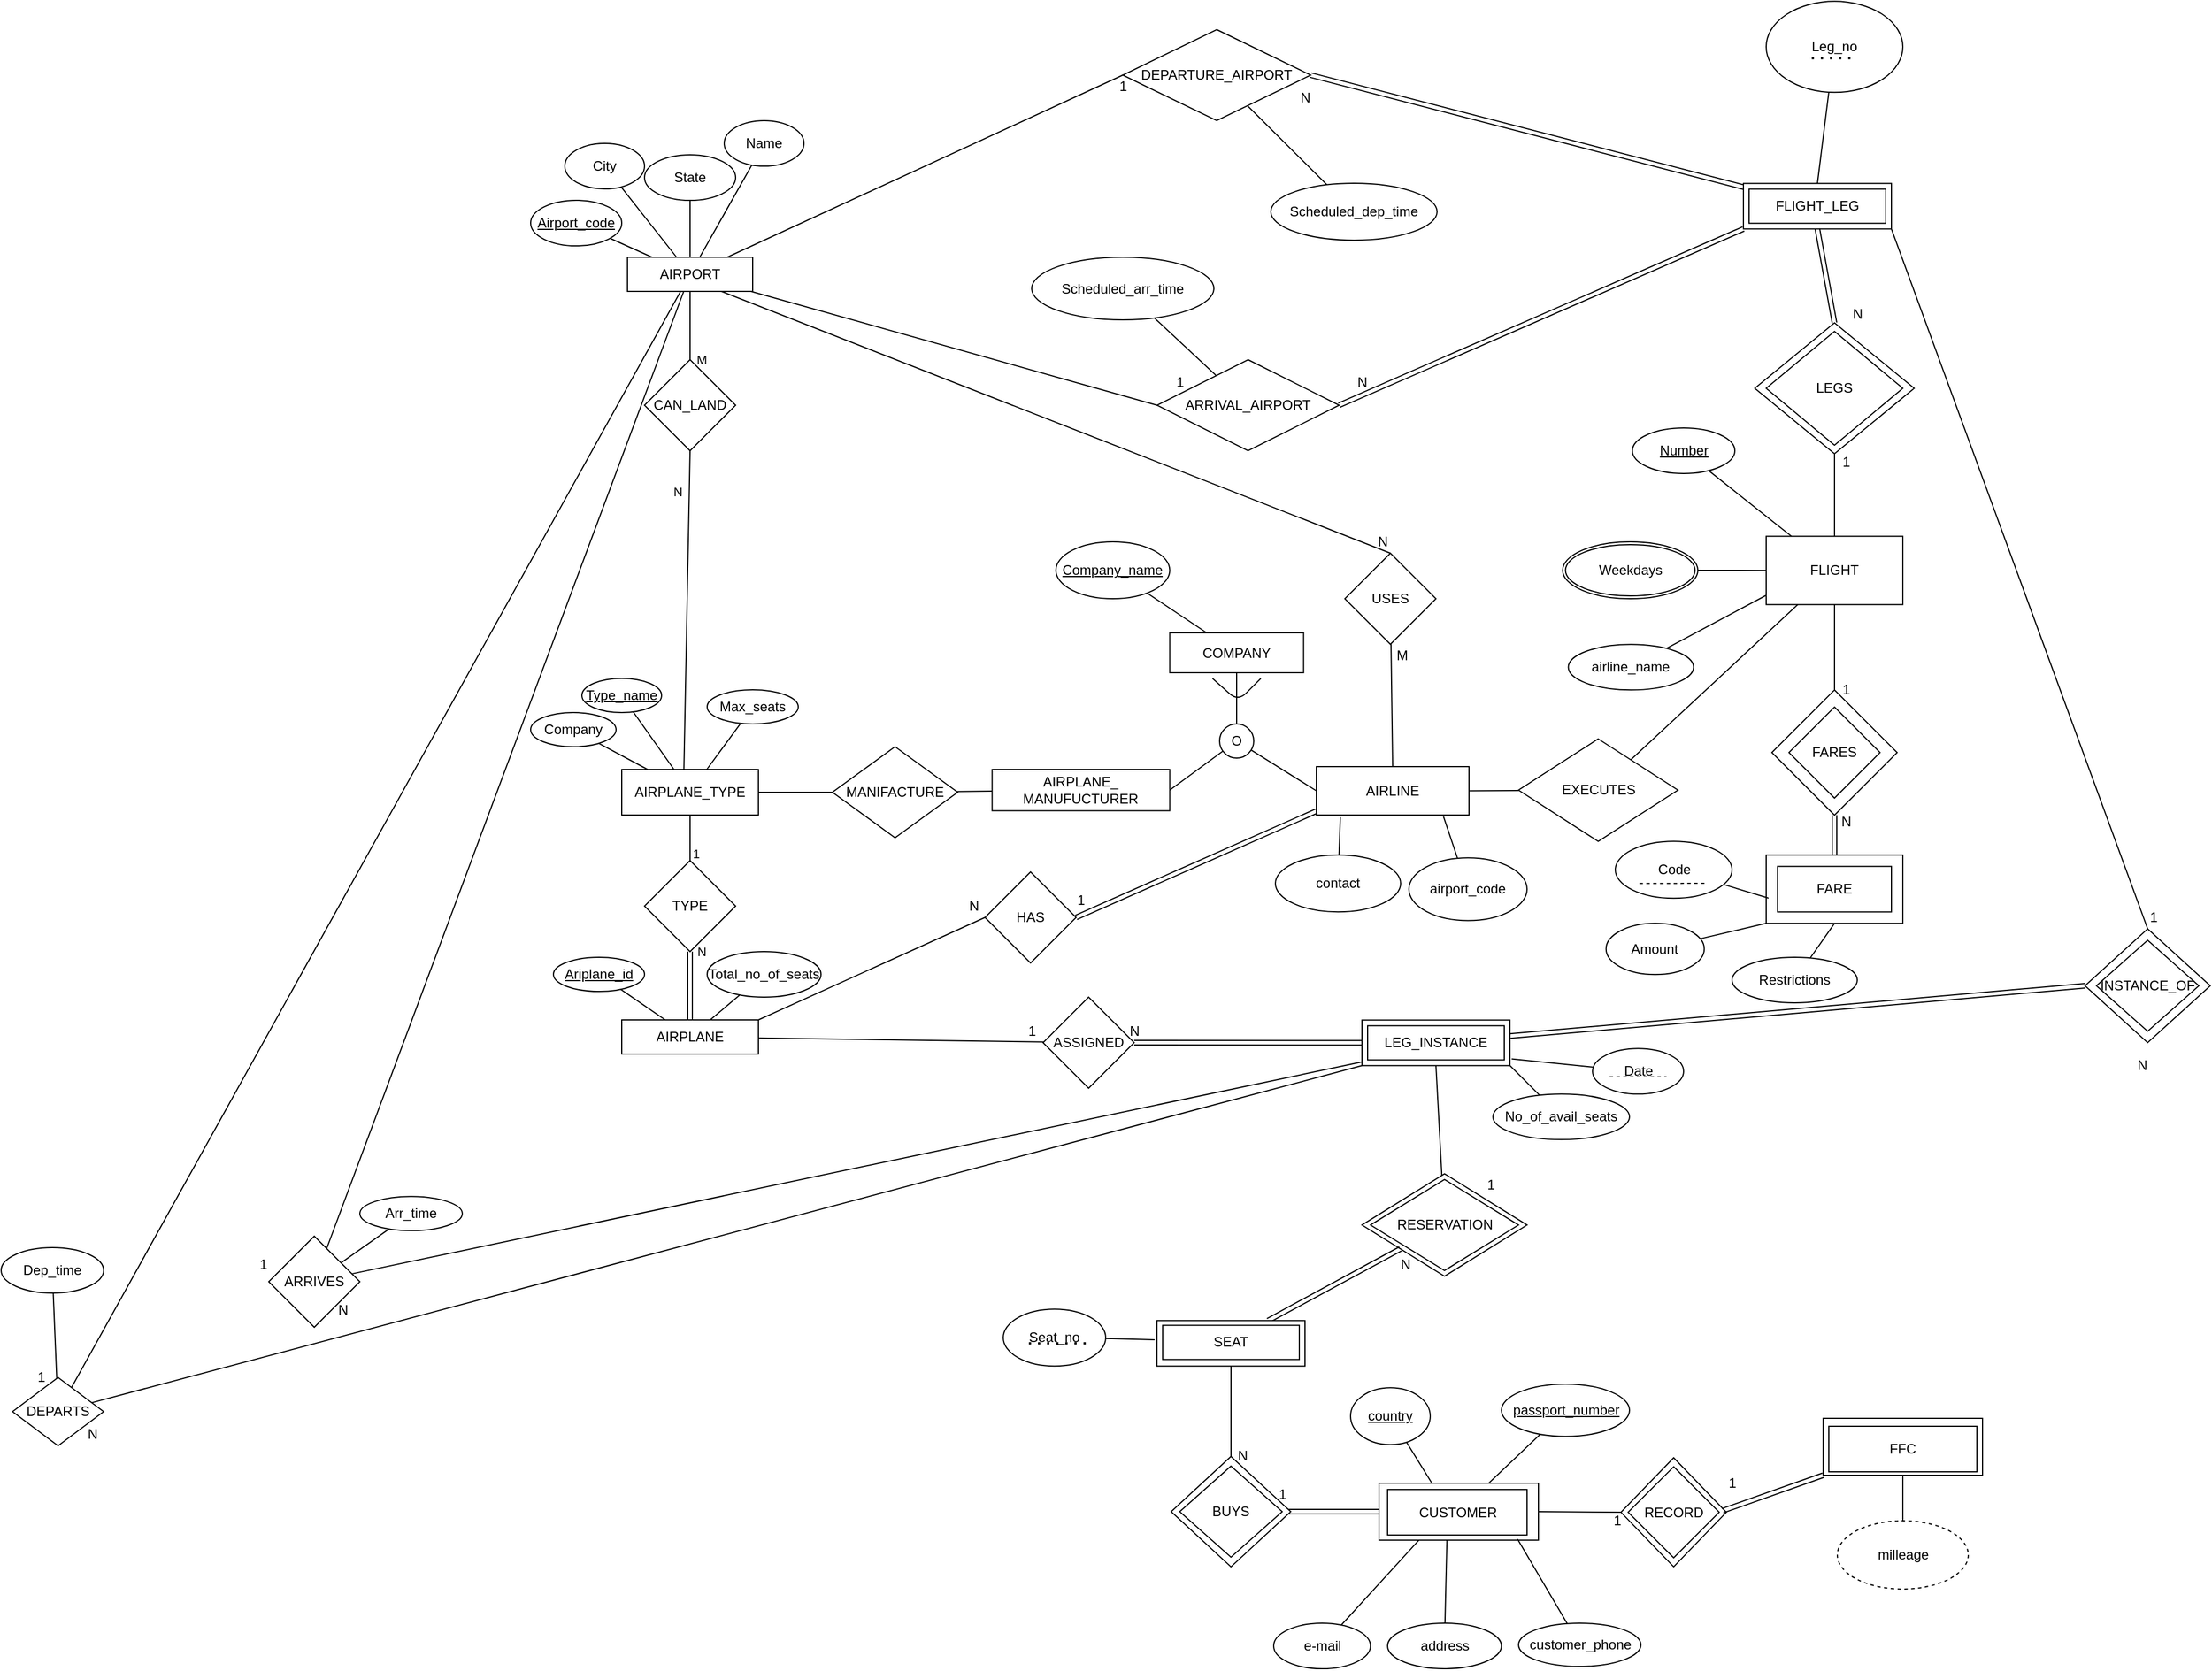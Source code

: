 <mxfile version="14.1.9" type="github" pages="2">
  <diagram id="C5RBs43oDa-KdzZeNtuy" name="Page-1">
    <mxGraphModel dx="2718" dy="2280" grid="1" gridSize="10" guides="1" tooltips="1" connect="1" arrows="1" fold="1" page="1" pageScale="1" pageWidth="827" pageHeight="1169" math="0" shadow="0">
      <root>
        <mxCell id="WIyWlLk6GJQsqaUBKTNV-0" />
        <mxCell id="WIyWlLk6GJQsqaUBKTNV-1" parent="WIyWlLk6GJQsqaUBKTNV-0" />
        <mxCell id="XDTmLfXKr4duizyPC3BU-2" value="" style="rhombus;whiteSpace=wrap;html=1;" vertex="1" parent="WIyWlLk6GJQsqaUBKTNV-1">
          <mxGeometry x="972.5" y="1014.61" width="92.5" height="95.85" as="geometry" />
        </mxCell>
        <mxCell id="XDTmLfXKr4duizyPC3BU-1" value="" style="rounded=0;whiteSpace=wrap;html=1;" vertex="1" parent="WIyWlLk6GJQsqaUBKTNV-1">
          <mxGeometry x="1150" y="980" width="140" height="50" as="geometry" />
        </mxCell>
        <mxCell id="XDTmLfXKr4duizyPC3BU-0" value="" style="ellipse;whiteSpace=wrap;html=1;" vertex="1" parent="WIyWlLk6GJQsqaUBKTNV-1">
          <mxGeometry x="921.25" y="210" width="118.75" height="50" as="geometry" />
        </mxCell>
        <mxCell id="4S0xpe9cDN7XtUJFlHcr-107" value="" style="rhombus;whiteSpace=wrap;html=1;gradientColor=none;" parent="WIyWlLk6GJQsqaUBKTNV-1" vertex="1">
          <mxGeometry x="577.5" y="1013.47" width="105" height="96.99" as="geometry" />
        </mxCell>
        <mxCell id="4S0xpe9cDN7XtUJFlHcr-51" value="&quot;" style="rhombus;whiteSpace=wrap;html=1;gradientColor=none;" parent="WIyWlLk6GJQsqaUBKTNV-1" vertex="1">
          <mxGeometry x="1380" y="550.0" width="110" height="100" as="geometry" />
        </mxCell>
        <mxCell id="4S0xpe9cDN7XtUJFlHcr-44" value="" style="rounded=0;whiteSpace=wrap;html=1;gradientColor=none;" parent="WIyWlLk6GJQsqaUBKTNV-1" vertex="1">
          <mxGeometry x="1100" y="485.16" width="120" height="60" as="geometry" />
        </mxCell>
        <mxCell id="4S0xpe9cDN7XtUJFlHcr-42" value="" style="rhombus;whiteSpace=wrap;html=1;gradientColor=none;" parent="WIyWlLk6GJQsqaUBKTNV-1" vertex="1">
          <mxGeometry x="1105" y="340.16" width="110" height="110" as="geometry" />
        </mxCell>
        <mxCell id="4S0xpe9cDN7XtUJFlHcr-37" value="" style="rhombus;whiteSpace=wrap;html=1;gradientColor=none;" parent="WIyWlLk6GJQsqaUBKTNV-1" vertex="1">
          <mxGeometry x="1090" y="17.66" width="140" height="115" as="geometry" />
        </mxCell>
        <mxCell id="4S0xpe9cDN7XtUJFlHcr-6" value="" style="rounded=0;whiteSpace=wrap;html=1;" parent="WIyWlLk6GJQsqaUBKTNV-1" vertex="1">
          <mxGeometry x="760" y="1036.99" width="140" height="50.06" as="geometry" />
        </mxCell>
        <mxCell id="ul4c0IiosibibMGCIvRT-50" value="" style="rhombus;whiteSpace=wrap;html=1;shadow=0;sketch=0;fillColor=#FFFFFF;" parent="WIyWlLk6GJQsqaUBKTNV-1" vertex="1">
          <mxGeometry x="745" y="765.16" width="145" height="90" as="geometry" />
        </mxCell>
        <mxCell id="ul4c0IiosibibMGCIvRT-46" value="" style="rounded=0;whiteSpace=wrap;html=1;shadow=0;sketch=0;fillColor=#FFFFFF;" parent="WIyWlLk6GJQsqaUBKTNV-1" vertex="1">
          <mxGeometry x="745" y="630.16" width="130" height="40" as="geometry" />
        </mxCell>
        <mxCell id="ul4c0IiosibibMGCIvRT-0" value="AIRPORT" style="rounded=0;whiteSpace=wrap;html=1;" parent="WIyWlLk6GJQsqaUBKTNV-1" vertex="1">
          <mxGeometry x="100" y="-40" width="110" height="30" as="geometry" />
        </mxCell>
        <mxCell id="ul4c0IiosibibMGCIvRT-3" value="" style="endArrow=none;html=1;" parent="WIyWlLk6GJQsqaUBKTNV-1" source="ul4c0IiosibibMGCIvRT-0" target="ul4c0IiosibibMGCIvRT-7" edge="1">
          <mxGeometry width="50" height="50" relative="1" as="geometry">
            <mxPoint x="155" y="-50" as="sourcePoint" />
            <mxPoint x="205" y="-140" as="targetPoint" />
          </mxGeometry>
        </mxCell>
        <mxCell id="ul4c0IiosibibMGCIvRT-4" value="" style="endArrow=none;html=1;" parent="WIyWlLk6GJQsqaUBKTNV-1" source="ul4c0IiosibibMGCIvRT-0" target="ul4c0IiosibibMGCIvRT-9" edge="1">
          <mxGeometry width="50" height="50" relative="1" as="geometry">
            <mxPoint x="65" y="-60" as="sourcePoint" />
            <mxPoint x="86" y="-130" as="targetPoint" />
          </mxGeometry>
        </mxCell>
        <mxCell id="ul4c0IiosibibMGCIvRT-5" value="" style="endArrow=none;html=1;" parent="WIyWlLk6GJQsqaUBKTNV-1" source="ul4c0IiosibibMGCIvRT-0" target="ul4c0IiosibibMGCIvRT-10" edge="1">
          <mxGeometry width="50" height="50" relative="1" as="geometry">
            <mxPoint x="165" y="-50" as="sourcePoint" />
            <mxPoint x="215" y="-100" as="targetPoint" />
          </mxGeometry>
        </mxCell>
        <mxCell id="ul4c0IiosibibMGCIvRT-6" value="" style="endArrow=none;html=1;" parent="WIyWlLk6GJQsqaUBKTNV-1" source="ul4c0IiosibibMGCIvRT-0" target="ul4c0IiosibibMGCIvRT-8" edge="1">
          <mxGeometry width="50" height="50" relative="1" as="geometry">
            <mxPoint x="45" y="-60" as="sourcePoint" />
            <mxPoint x="75" y="-80" as="targetPoint" />
          </mxGeometry>
        </mxCell>
        <mxCell id="ul4c0IiosibibMGCIvRT-7" value="State" style="ellipse;whiteSpace=wrap;html=1;" parent="WIyWlLk6GJQsqaUBKTNV-1" vertex="1">
          <mxGeometry x="115" y="-130" width="80" height="40" as="geometry" />
        </mxCell>
        <mxCell id="ul4c0IiosibibMGCIvRT-8" value="&lt;u&gt;Airport_code&lt;/u&gt;" style="ellipse;whiteSpace=wrap;html=1;" parent="WIyWlLk6GJQsqaUBKTNV-1" vertex="1">
          <mxGeometry x="15" y="-90" width="80" height="40" as="geometry" />
        </mxCell>
        <mxCell id="ul4c0IiosibibMGCIvRT-9" value="City" style="ellipse;whiteSpace=wrap;html=1;" parent="WIyWlLk6GJQsqaUBKTNV-1" vertex="1">
          <mxGeometry x="45" y="-140" width="70" height="40" as="geometry" />
        </mxCell>
        <mxCell id="ul4c0IiosibibMGCIvRT-10" value="Name" style="ellipse;whiteSpace=wrap;html=1;" parent="WIyWlLk6GJQsqaUBKTNV-1" vertex="1">
          <mxGeometry x="185" y="-160" width="70" height="40" as="geometry" />
        </mxCell>
        <mxCell id="ul4c0IiosibibMGCIvRT-11" value="" style="endArrow=none;html=1;entryX=0.5;entryY=1;entryDx=0;entryDy=0;exitX=0.5;exitY=0;exitDx=0;exitDy=0;" parent="WIyWlLk6GJQsqaUBKTNV-1" source="ul4c0IiosibibMGCIvRT-12" target="ul4c0IiosibibMGCIvRT-0" edge="1">
          <mxGeometry width="50" height="50" relative="1" as="geometry">
            <mxPoint x="155" y="60" as="sourcePoint" />
            <mxPoint x="145" y="-30" as="targetPoint" />
          </mxGeometry>
        </mxCell>
        <mxCell id="ul4c0IiosibibMGCIvRT-15" value="M" style="edgeLabel;html=1;align=center;verticalAlign=middle;resizable=0;points=[];" parent="ul4c0IiosibibMGCIvRT-11" vertex="1" connectable="0">
          <mxGeometry x="-0.738" y="1" relative="1" as="geometry">
            <mxPoint x="11" y="8" as="offset" />
          </mxGeometry>
        </mxCell>
        <mxCell id="ul4c0IiosibibMGCIvRT-12" value="CAN_LAND" style="rhombus;whiteSpace=wrap;html=1;" parent="WIyWlLk6GJQsqaUBKTNV-1" vertex="1">
          <mxGeometry x="115" y="50" width="80" height="80" as="geometry" />
        </mxCell>
        <mxCell id="ul4c0IiosibibMGCIvRT-16" value="" style="endArrow=none;html=1;entryX=0.5;entryY=1;entryDx=0;entryDy=0;exitX=0.455;exitY=-0.002;exitDx=0;exitDy=0;exitPerimeter=0;" parent="WIyWlLk6GJQsqaUBKTNV-1" source="ul4c0IiosibibMGCIvRT-18" target="ul4c0IiosibibMGCIvRT-12" edge="1">
          <mxGeometry width="50" height="50" relative="1" as="geometry">
            <mxPoint x="150" y="360" as="sourcePoint" />
            <mxPoint x="140" y="310" as="targetPoint" />
          </mxGeometry>
        </mxCell>
        <mxCell id="ul4c0IiosibibMGCIvRT-17" value="N" style="edgeLabel;html=1;align=center;verticalAlign=middle;resizable=0;points=[];" parent="ul4c0IiosibibMGCIvRT-16" vertex="1" connectable="0">
          <mxGeometry x="0.674" relative="1" as="geometry">
            <mxPoint x="-9.94" y="-9.6" as="offset" />
          </mxGeometry>
        </mxCell>
        <mxCell id="ul4c0IiosibibMGCIvRT-18" value="AIRPLANE_TYPE" style="rounded=0;whiteSpace=wrap;html=1;" parent="WIyWlLk6GJQsqaUBKTNV-1" vertex="1">
          <mxGeometry x="95" y="410" width="120" height="40" as="geometry" />
        </mxCell>
        <mxCell id="ul4c0IiosibibMGCIvRT-19" value="" style="endArrow=none;html=1;" parent="WIyWlLk6GJQsqaUBKTNV-1" source="ul4c0IiosibibMGCIvRT-20" target="ul4c0IiosibibMGCIvRT-18" edge="1">
          <mxGeometry width="50" height="50" relative="1" as="geometry">
            <mxPoint x="80" y="340" as="sourcePoint" />
            <mxPoint x="140" y="400" as="targetPoint" />
          </mxGeometry>
        </mxCell>
        <mxCell id="ul4c0IiosibibMGCIvRT-20" value="&lt;u&gt;Type_name&lt;/u&gt;" style="ellipse;whiteSpace=wrap;html=1;" parent="WIyWlLk6GJQsqaUBKTNV-1" vertex="1">
          <mxGeometry x="60" y="330" width="70" height="30" as="geometry" />
        </mxCell>
        <mxCell id="ul4c0IiosibibMGCIvRT-21" value="" style="endArrow=none;html=1;" parent="WIyWlLk6GJQsqaUBKTNV-1" source="ul4c0IiosibibMGCIvRT-22" target="ul4c0IiosibibMGCIvRT-18" edge="1">
          <mxGeometry width="50" height="50" relative="1" as="geometry">
            <mxPoint x="60" y="400" as="sourcePoint" />
            <mxPoint x="140" y="400" as="targetPoint" />
          </mxGeometry>
        </mxCell>
        <mxCell id="ul4c0IiosibibMGCIvRT-22" value="Company" style="ellipse;whiteSpace=wrap;html=1;" parent="WIyWlLk6GJQsqaUBKTNV-1" vertex="1">
          <mxGeometry x="15" y="360" width="75" height="30" as="geometry" />
        </mxCell>
        <mxCell id="ul4c0IiosibibMGCIvRT-23" value="" style="endArrow=none;html=1;" parent="WIyWlLk6GJQsqaUBKTNV-1" source="ul4c0IiosibibMGCIvRT-24" target="ul4c0IiosibibMGCIvRT-18" edge="1">
          <mxGeometry width="50" height="50" relative="1" as="geometry">
            <mxPoint x="210" y="330" as="sourcePoint" />
            <mxPoint x="140" y="400" as="targetPoint" />
          </mxGeometry>
        </mxCell>
        <mxCell id="ul4c0IiosibibMGCIvRT-24" value="Max_seats" style="ellipse;whiteSpace=wrap;html=1;" parent="WIyWlLk6GJQsqaUBKTNV-1" vertex="1">
          <mxGeometry x="170" y="340" width="80" height="30" as="geometry" />
        </mxCell>
        <mxCell id="ul4c0IiosibibMGCIvRT-25" value="" style="endArrow=none;html=1;exitX=0.5;exitY=0;exitDx=0;exitDy=0;" parent="WIyWlLk6GJQsqaUBKTNV-1" source="ul4c0IiosibibMGCIvRT-26" target="ul4c0IiosibibMGCIvRT-18" edge="1">
          <mxGeometry width="50" height="50" relative="1" as="geometry">
            <mxPoint x="150" y="490" as="sourcePoint" />
            <mxPoint x="140" y="520" as="targetPoint" />
          </mxGeometry>
        </mxCell>
        <mxCell id="ul4c0IiosibibMGCIvRT-27" value="1" style="edgeLabel;html=1;align=center;verticalAlign=middle;resizable=0;points=[];" parent="ul4c0IiosibibMGCIvRT-25" vertex="1" connectable="0">
          <mxGeometry x="-0.638" y="1" relative="1" as="geometry">
            <mxPoint x="5.96" y="0.29" as="offset" />
          </mxGeometry>
        </mxCell>
        <mxCell id="ul4c0IiosibibMGCIvRT-26" value="TYPE" style="rhombus;whiteSpace=wrap;html=1;" parent="WIyWlLk6GJQsqaUBKTNV-1" vertex="1">
          <mxGeometry x="115" y="490" width="80" height="80" as="geometry" />
        </mxCell>
        <mxCell id="ul4c0IiosibibMGCIvRT-28" value="" style="shape=link;html=1;" parent="WIyWlLk6GJQsqaUBKTNV-1" source="ul4c0IiosibibMGCIvRT-30" target="ul4c0IiosibibMGCIvRT-26" edge="1">
          <mxGeometry width="100" relative="1" as="geometry">
            <mxPoint x="150" y="630" as="sourcePoint" />
            <mxPoint x="130" y="580" as="targetPoint" />
          </mxGeometry>
        </mxCell>
        <mxCell id="ul4c0IiosibibMGCIvRT-29" value="N" style="edgeLabel;html=1;align=center;verticalAlign=middle;resizable=0;points=[];" parent="ul4c0IiosibibMGCIvRT-28" vertex="1" connectable="0">
          <mxGeometry x="0.743" relative="1" as="geometry">
            <mxPoint x="10" y="-7.43" as="offset" />
          </mxGeometry>
        </mxCell>
        <mxCell id="ul4c0IiosibibMGCIvRT-30" value="AIRPLANE" style="rounded=0;whiteSpace=wrap;html=1;" parent="WIyWlLk6GJQsqaUBKTNV-1" vertex="1">
          <mxGeometry x="95" y="630" width="120" height="30" as="geometry" />
        </mxCell>
        <mxCell id="ul4c0IiosibibMGCIvRT-34" value="" style="endArrow=none;html=1;" parent="WIyWlLk6GJQsqaUBKTNV-1" source="ul4c0IiosibibMGCIvRT-30" target="ul4c0IiosibibMGCIvRT-35" edge="1">
          <mxGeometry width="50" height="50" relative="1" as="geometry">
            <mxPoint x="30" y="620" as="sourcePoint" />
            <mxPoint x="70" y="600" as="targetPoint" />
          </mxGeometry>
        </mxCell>
        <mxCell id="ul4c0IiosibibMGCIvRT-35" value="&lt;u&gt;Ariplane_id&lt;/u&gt;" style="ellipse;whiteSpace=wrap;html=1;" parent="WIyWlLk6GJQsqaUBKTNV-1" vertex="1">
          <mxGeometry x="35" y="575" width="80" height="30" as="geometry" />
        </mxCell>
        <mxCell id="ul4c0IiosibibMGCIvRT-37" value="" style="endArrow=none;html=1;" parent="WIyWlLk6GJQsqaUBKTNV-1" source="ul4c0IiosibibMGCIvRT-30" target="ul4c0IiosibibMGCIvRT-38" edge="1">
          <mxGeometry width="50" height="50" relative="1" as="geometry">
            <mxPoint x="185" y="620" as="sourcePoint" />
            <mxPoint x="210" y="590" as="targetPoint" />
          </mxGeometry>
        </mxCell>
        <mxCell id="ul4c0IiosibibMGCIvRT-38" value="Total_no_of_seats" style="ellipse;whiteSpace=wrap;html=1;" parent="WIyWlLk6GJQsqaUBKTNV-1" vertex="1">
          <mxGeometry x="170" y="570" width="100" height="40" as="geometry" />
        </mxCell>
        <mxCell id="ul4c0IiosibibMGCIvRT-39" value="" style="endArrow=none;html=1;" parent="WIyWlLk6GJQsqaUBKTNV-1" source="ul4c0IiosibibMGCIvRT-30" target="ul4c0IiosibibMGCIvRT-40" edge="1">
          <mxGeometry width="50" height="50" relative="1" as="geometry">
            <mxPoint x="280" y="680" as="sourcePoint" />
            <mxPoint x="300" y="645" as="targetPoint" />
          </mxGeometry>
        </mxCell>
        <mxCell id="ul4c0IiosibibMGCIvRT-40" value="ASSIGNED" style="rhombus;whiteSpace=wrap;html=1;" parent="WIyWlLk6GJQsqaUBKTNV-1" vertex="1">
          <mxGeometry x="465" y="610" width="80" height="80" as="geometry" />
        </mxCell>
        <mxCell id="ul4c0IiosibibMGCIvRT-41" value="1" style="text;html=1;align=center;verticalAlign=middle;resizable=0;points=[];autosize=1;" parent="WIyWlLk6GJQsqaUBKTNV-1" vertex="1">
          <mxGeometry x="445" y="630" width="20" height="20" as="geometry" />
        </mxCell>
        <mxCell id="ul4c0IiosibibMGCIvRT-42" value="" style="shape=link;html=1;" parent="WIyWlLk6GJQsqaUBKTNV-1" source="ul4c0IiosibibMGCIvRT-40" target="ul4c0IiosibibMGCIvRT-46" edge="1">
          <mxGeometry width="100" relative="1" as="geometry">
            <mxPoint x="675" y="644.87" as="sourcePoint" />
            <mxPoint x="725" y="650.16" as="targetPoint" />
          </mxGeometry>
        </mxCell>
        <mxCell id="ul4c0IiosibibMGCIvRT-43" value="LEG_INSTANCE" style="rounded=0;whiteSpace=wrap;html=1;" parent="WIyWlLk6GJQsqaUBKTNV-1" vertex="1">
          <mxGeometry x="750" y="635.16" width="120" height="30" as="geometry" />
        </mxCell>
        <mxCell id="ul4c0IiosibibMGCIvRT-47" value="&lt;div&gt;N&lt;/div&gt;" style="text;html=1;align=center;verticalAlign=middle;resizable=0;points=[];autosize=1;" parent="WIyWlLk6GJQsqaUBKTNV-1" vertex="1">
          <mxGeometry x="535" y="630" width="20" height="20" as="geometry" />
        </mxCell>
        <mxCell id="ul4c0IiosibibMGCIvRT-48" value="" style="endArrow=none;html=1;entryX=0.5;entryY=1;entryDx=0;entryDy=0;" parent="WIyWlLk6GJQsqaUBKTNV-1" source="ul4c0IiosibibMGCIvRT-50" target="ul4c0IiosibibMGCIvRT-46" edge="1">
          <mxGeometry width="50" height="50" relative="1" as="geometry">
            <mxPoint x="775" y="725.16" as="sourcePoint" />
            <mxPoint x="785" y="695.16" as="targetPoint" />
          </mxGeometry>
        </mxCell>
        <mxCell id="ul4c0IiosibibMGCIvRT-49" value="RESERVATION" style="rhombus;whiteSpace=wrap;html=1;shadow=0;sketch=0;fillColor=#FFFFFF;" parent="WIyWlLk6GJQsqaUBKTNV-1" vertex="1">
          <mxGeometry x="752.5" y="770.16" width="130" height="80" as="geometry" />
        </mxCell>
        <mxCell id="ul4c0IiosibibMGCIvRT-55" value="" style="shape=link;html=1;exitX=0.75;exitY=0;exitDx=0;exitDy=0;" parent="WIyWlLk6GJQsqaUBKTNV-1" source="ul4c0IiosibibMGCIvRT-56" target="ul4c0IiosibibMGCIvRT-50" edge="1">
          <mxGeometry width="100" relative="1" as="geometry">
            <mxPoint x="240" y="890" as="sourcePoint" />
            <mxPoint x="320" y="875" as="targetPoint" />
          </mxGeometry>
        </mxCell>
        <mxCell id="ul4c0IiosibibMGCIvRT-56" value="" style="rounded=0;whiteSpace=wrap;html=1;shadow=0;sketch=0;fillColor=#FFFFFF;" parent="WIyWlLk6GJQsqaUBKTNV-1" vertex="1">
          <mxGeometry x="565" y="894.15" width="130" height="40" as="geometry" />
        </mxCell>
        <mxCell id="ul4c0IiosibibMGCIvRT-57" value="SEAT" style="rounded=0;whiteSpace=wrap;html=1;" parent="WIyWlLk6GJQsqaUBKTNV-1" vertex="1">
          <mxGeometry x="570" y="898.3" width="120" height="30" as="geometry" />
        </mxCell>
        <mxCell id="ul4c0IiosibibMGCIvRT-58" value="&lt;div&gt;N&lt;/div&gt;" style="text;html=1;align=center;verticalAlign=middle;resizable=0;points=[];autosize=1;" parent="WIyWlLk6GJQsqaUBKTNV-1" vertex="1">
          <mxGeometry x="772.5" y="835.16" width="20" height="20" as="geometry" />
        </mxCell>
        <mxCell id="ul4c0IiosibibMGCIvRT-59" value="&lt;div&gt;1&lt;/div&gt;" style="text;html=1;align=center;verticalAlign=middle;resizable=0;points=[];autosize=1;" parent="WIyWlLk6GJQsqaUBKTNV-1" vertex="1">
          <mxGeometry x="847.5" y="765.16" width="20" height="20" as="geometry" />
        </mxCell>
        <mxCell id="ul4c0IiosibibMGCIvRT-60" value="" style="endArrow=none;html=1;exitX=-0.016;exitY=0.421;exitDx=0;exitDy=0;exitPerimeter=0;" parent="WIyWlLk6GJQsqaUBKTNV-1" source="ul4c0IiosibibMGCIvRT-56" target="ul4c0IiosibibMGCIvRT-61" edge="1">
          <mxGeometry width="50" height="50" relative="1" as="geometry">
            <mxPoint x="102.5" y="870" as="sourcePoint" />
            <mxPoint x="160" y="860" as="targetPoint" />
          </mxGeometry>
        </mxCell>
        <mxCell id="ul4c0IiosibibMGCIvRT-63" value="" style="endArrow=none;html=1;" parent="WIyWlLk6GJQsqaUBKTNV-1" source="ul4c0IiosibibMGCIvRT-64" target="ul4c0IiosibibMGCIvRT-0" edge="1">
          <mxGeometry width="50" height="50" relative="1" as="geometry">
            <mxPoint x="410" y="350" as="sourcePoint" />
            <mxPoint x="400" y="410" as="targetPoint" />
          </mxGeometry>
        </mxCell>
        <mxCell id="ul4c0IiosibibMGCIvRT-64" value="ARRIVES" style="rhombus;whiteSpace=wrap;html=1;shadow=0;sketch=0;fillColor=#FFFFFF;" parent="WIyWlLk6GJQsqaUBKTNV-1" vertex="1">
          <mxGeometry x="-215" y="820.0" width="80" height="80" as="geometry" />
        </mxCell>
        <mxCell id="ul4c0IiosibibMGCIvRT-65" value="" style="endArrow=none;html=1;exitX=-0.003;exitY=0.921;exitDx=0;exitDy=0;exitPerimeter=0;" parent="WIyWlLk6GJQsqaUBKTNV-1" source="ul4c0IiosibibMGCIvRT-46" target="ul4c0IiosibibMGCIvRT-64" edge="1">
          <mxGeometry width="50" height="50" relative="1" as="geometry">
            <mxPoint x="740" y="663" as="sourcePoint" />
            <mxPoint x="400" y="410" as="targetPoint" />
          </mxGeometry>
        </mxCell>
        <mxCell id="ul4c0IiosibibMGCIvRT-66" value="" style="endArrow=none;html=1;" parent="WIyWlLk6GJQsqaUBKTNV-1" source="ul4c0IiosibibMGCIvRT-67" target="ul4c0IiosibibMGCIvRT-0" edge="1">
          <mxGeometry width="50" height="50" relative="1" as="geometry">
            <mxPoint x="340" y="420" as="sourcePoint" />
            <mxPoint x="400" y="410" as="targetPoint" />
          </mxGeometry>
        </mxCell>
        <mxCell id="ul4c0IiosibibMGCIvRT-67" value="DEPARTS" style="rhombus;whiteSpace=wrap;html=1;shadow=0;sketch=0;fillColor=#FFFFFF;" parent="WIyWlLk6GJQsqaUBKTNV-1" vertex="1">
          <mxGeometry x="-440" y="944.15" width="80" height="60" as="geometry" />
        </mxCell>
        <mxCell id="ul4c0IiosibibMGCIvRT-68" value="" style="endArrow=none;html=1;exitX=0;exitY=1;exitDx=0;exitDy=0;" parent="WIyWlLk6GJQsqaUBKTNV-1" source="ul4c0IiosibibMGCIvRT-46" target="ul4c0IiosibibMGCIvRT-67" edge="1">
          <mxGeometry width="50" height="50" relative="1" as="geometry">
            <mxPoint x="350" y="460" as="sourcePoint" />
            <mxPoint x="400" y="410" as="targetPoint" />
          </mxGeometry>
        </mxCell>
        <mxCell id="ul4c0IiosibibMGCIvRT-69" value="" style="endArrow=none;html=1;" parent="WIyWlLk6GJQsqaUBKTNV-1" source="ul4c0IiosibibMGCIvRT-70" target="ul4c0IiosibibMGCIvRT-67" edge="1">
          <mxGeometry width="50" height="50" relative="1" as="geometry">
            <mxPoint x="-292.437" y="910.002" as="sourcePoint" />
            <mxPoint x="-340" y="964.15" as="targetPoint" />
          </mxGeometry>
        </mxCell>
        <mxCell id="ul4c0IiosibibMGCIvRT-70" value="Dep_time" style="ellipse;whiteSpace=wrap;html=1;shadow=0;sketch=0;fillColor=#FFFFFF;" parent="WIyWlLk6GJQsqaUBKTNV-1" vertex="1">
          <mxGeometry x="-450" y="830" width="90" height="40" as="geometry" />
        </mxCell>
        <mxCell id="ul4c0IiosibibMGCIvRT-71" value="1" style="text;html=1;align=center;verticalAlign=middle;resizable=0;points=[];autosize=1;" parent="WIyWlLk6GJQsqaUBKTNV-1" vertex="1">
          <mxGeometry x="-425" y="934.15" width="20" height="20" as="geometry" />
        </mxCell>
        <mxCell id="ul4c0IiosibibMGCIvRT-72" value="N" style="text;html=1;align=center;verticalAlign=middle;resizable=0;points=[];autosize=1;" parent="WIyWlLk6GJQsqaUBKTNV-1" vertex="1">
          <mxGeometry x="-380" y="984.15" width="20" height="20" as="geometry" />
        </mxCell>
        <mxCell id="ul4c0IiosibibMGCIvRT-73" value="" style="endArrow=none;html=1;" parent="WIyWlLk6GJQsqaUBKTNV-1" source="ul4c0IiosibibMGCIvRT-64" target="ul4c0IiosibibMGCIvRT-74" edge="1">
          <mxGeometry width="50" height="50" relative="1" as="geometry">
            <mxPoint x="-200" y="805.0" as="sourcePoint" />
            <mxPoint x="-155.32" y="804.895" as="targetPoint" />
          </mxGeometry>
        </mxCell>
        <mxCell id="ul4c0IiosibibMGCIvRT-74" value="Arr_time" style="ellipse;whiteSpace=wrap;html=1;" parent="WIyWlLk6GJQsqaUBKTNV-1" vertex="1">
          <mxGeometry x="-135" y="785.16" width="90" height="30" as="geometry" />
        </mxCell>
        <mxCell id="ul4c0IiosibibMGCIvRT-75" value="1" style="text;html=1;align=center;verticalAlign=middle;resizable=0;points=[];autosize=1;" parent="WIyWlLk6GJQsqaUBKTNV-1" vertex="1">
          <mxGeometry x="-230" y="835.0" width="20" height="20" as="geometry" />
        </mxCell>
        <mxCell id="ul4c0IiosibibMGCIvRT-76" value="N" style="text;html=1;align=center;verticalAlign=middle;resizable=0;points=[];autosize=1;" parent="WIyWlLk6GJQsqaUBKTNV-1" vertex="1">
          <mxGeometry x="-160" y="875.0" width="20" height="20" as="geometry" />
        </mxCell>
        <mxCell id="ul4c0IiosibibMGCIvRT-78" value="" style="endArrow=none;html=1;entryX=0;entryY=0.5;entryDx=0;entryDy=0;" parent="WIyWlLk6GJQsqaUBKTNV-1" source="ul4c0IiosibibMGCIvRT-0" target="ul4c0IiosibibMGCIvRT-79" edge="1">
          <mxGeometry width="50" height="50" relative="1" as="geometry">
            <mxPoint x="305" y="20" as="sourcePoint" />
            <mxPoint x="395" y="20" as="targetPoint" />
          </mxGeometry>
        </mxCell>
        <mxCell id="ul4c0IiosibibMGCIvRT-79" value="ARRIVAL_AIRPORT" style="rhombus;whiteSpace=wrap;html=1;" parent="WIyWlLk6GJQsqaUBKTNV-1" vertex="1">
          <mxGeometry x="565" y="50" width="160" height="80" as="geometry" />
        </mxCell>
        <mxCell id="ul4c0IiosibibMGCIvRT-80" value="DEPARTURE_AIRPORT" style="rhombus;whiteSpace=wrap;html=1;" parent="WIyWlLk6GJQsqaUBKTNV-1" vertex="1">
          <mxGeometry x="535" y="-240" width="165" height="80" as="geometry" />
        </mxCell>
        <mxCell id="ul4c0IiosibibMGCIvRT-82" value="" style="endArrow=none;html=1;" parent="WIyWlLk6GJQsqaUBKTNV-1" source="ul4c0IiosibibMGCIvRT-80" target="ul4c0IiosibibMGCIvRT-83" edge="1">
          <mxGeometry width="50" height="50" relative="1" as="geometry">
            <mxPoint x="470" y="-170" as="sourcePoint" />
            <mxPoint x="505" y="-160" as="targetPoint" />
          </mxGeometry>
        </mxCell>
        <mxCell id="ul4c0IiosibibMGCIvRT-83" value="Scheduled_dep_time" style="ellipse;whiteSpace=wrap;html=1;" parent="WIyWlLk6GJQsqaUBKTNV-1" vertex="1">
          <mxGeometry x="665" y="-105" width="146" height="50" as="geometry" />
        </mxCell>
        <mxCell id="ul4c0IiosibibMGCIvRT-87" value="" style="endArrow=none;html=1;" parent="WIyWlLk6GJQsqaUBKTNV-1" source="ul4c0IiosibibMGCIvRT-79" target="ul4c0IiosibibMGCIvRT-88" edge="1">
          <mxGeometry width="50" height="50" relative="1" as="geometry">
            <mxPoint x="430" y="-10" as="sourcePoint" />
            <mxPoint x="455" y="-40" as="targetPoint" />
          </mxGeometry>
        </mxCell>
        <mxCell id="ul4c0IiosibibMGCIvRT-88" value="Scheduled_arr_time" style="ellipse;whiteSpace=wrap;html=1;" parent="WIyWlLk6GJQsqaUBKTNV-1" vertex="1">
          <mxGeometry x="455" y="-40" width="160" height="55" as="geometry" />
        </mxCell>
        <mxCell id="ul4c0IiosibibMGCIvRT-89" value="" style="shape=link;html=1;exitX=1;exitY=0.5;exitDx=0;exitDy=0;" parent="WIyWlLk6GJQsqaUBKTNV-1" source="ul4c0IiosibibMGCIvRT-80" target="ul4c0IiosibibMGCIvRT-95" edge="1">
          <mxGeometry width="100" relative="1" as="geometry">
            <mxPoint x="665" y="-147.412" as="sourcePoint" />
            <mxPoint x="715" y="-120" as="targetPoint" />
          </mxGeometry>
        </mxCell>
        <mxCell id="ul4c0IiosibibMGCIvRT-94" value="" style="rounded=0;whiteSpace=wrap;html=1;shadow=0;sketch=0;fillColor=#FFFFFF;" parent="WIyWlLk6GJQsqaUBKTNV-1" vertex="1">
          <mxGeometry x="1080" y="-104.84" width="130" height="40" as="geometry" />
        </mxCell>
        <mxCell id="ul4c0IiosibibMGCIvRT-95" value="FLIGHT_LEG" style="rounded=0;whiteSpace=wrap;html=1;" parent="WIyWlLk6GJQsqaUBKTNV-1" vertex="1">
          <mxGeometry x="1085" y="-99.84" width="120" height="30" as="geometry" />
        </mxCell>
        <mxCell id="ul4c0IiosibibMGCIvRT-96" value="" style="shape=link;html=1;entryX=0;entryY=1;entryDx=0;entryDy=0;exitX=1;exitY=0.5;exitDx=0;exitDy=0;" parent="WIyWlLk6GJQsqaUBKTNV-1" source="ul4c0IiosibibMGCIvRT-79" target="ul4c0IiosibibMGCIvRT-94" edge="1">
          <mxGeometry width="100" relative="1" as="geometry">
            <mxPoint x="805" y="100" as="sourcePoint" />
            <mxPoint x="715" y="200" as="targetPoint" />
          </mxGeometry>
        </mxCell>
        <mxCell id="ul4c0IiosibibMGCIvRT-97" value="1" style="text;html=1;align=center;verticalAlign=middle;resizable=0;points=[];autosize=1;" parent="WIyWlLk6GJQsqaUBKTNV-1" vertex="1">
          <mxGeometry x="575" y="60" width="20" height="20" as="geometry" />
        </mxCell>
        <mxCell id="ul4c0IiosibibMGCIvRT-98" value="N" style="text;html=1;align=center;verticalAlign=middle;resizable=0;points=[];autosize=1;" parent="WIyWlLk6GJQsqaUBKTNV-1" vertex="1">
          <mxGeometry x="735" y="60" width="20" height="20" as="geometry" />
        </mxCell>
        <mxCell id="ul4c0IiosibibMGCIvRT-100" value="" style="endArrow=none;html=1;entryX=0;entryY=0.5;entryDx=0;entryDy=0;" parent="WIyWlLk6GJQsqaUBKTNV-1" source="ul4c0IiosibibMGCIvRT-0" target="ul4c0IiosibibMGCIvRT-80" edge="1">
          <mxGeometry width="50" height="50" relative="1" as="geometry">
            <mxPoint x="192.5" y="-40" as="sourcePoint" />
            <mxPoint x="465" y="-146.094" as="targetPoint" />
          </mxGeometry>
        </mxCell>
        <mxCell id="ul4c0IiosibibMGCIvRT-103" value="1" style="text;html=1;align=center;verticalAlign=middle;resizable=0;points=[];autosize=1;" parent="WIyWlLk6GJQsqaUBKTNV-1" vertex="1">
          <mxGeometry x="525" y="-200" width="20" height="20" as="geometry" />
        </mxCell>
        <mxCell id="ul4c0IiosibibMGCIvRT-104" value="N" style="text;html=1;align=center;verticalAlign=middle;resizable=0;points=[];autosize=1;" parent="WIyWlLk6GJQsqaUBKTNV-1" vertex="1">
          <mxGeometry x="685" y="-190" width="20" height="20" as="geometry" />
        </mxCell>
        <mxCell id="ul4c0IiosibibMGCIvRT-105" value="" style="endArrow=none;html=1;entryX=0.5;entryY=0;entryDx=0;entryDy=0;" parent="WIyWlLk6GJQsqaUBKTNV-1" source="ul4c0IiosibibMGCIvRT-106" target="ul4c0IiosibibMGCIvRT-94" edge="1">
          <mxGeometry width="50" height="50" relative="1" as="geometry">
            <mxPoint x="1110" y="-194.84" as="sourcePoint" />
            <mxPoint x="1140" y="-54.84" as="targetPoint" />
          </mxGeometry>
        </mxCell>
        <mxCell id="ul4c0IiosibibMGCIvRT-106" value="Leg_no" style="ellipse;whiteSpace=wrap;html=1;shadow=0;sketch=0;fillColor=#FFFFFF;" parent="WIyWlLk6GJQsqaUBKTNV-1" vertex="1">
          <mxGeometry x="1100" y="-264.84" width="120" height="80" as="geometry" />
        </mxCell>
        <mxCell id="ul4c0IiosibibMGCIvRT-107" value="" style="endArrow=none;dashed=1;html=1;dashPattern=1 3;strokeWidth=2;" parent="WIyWlLk6GJQsqaUBKTNV-1" edge="1">
          <mxGeometry width="50" height="50" relative="1" as="geometry">
            <mxPoint x="1140" y="-214.84" as="sourcePoint" />
            <mxPoint x="1180" y="-214.84" as="targetPoint" />
          </mxGeometry>
        </mxCell>
        <mxCell id="4S0xpe9cDN7XtUJFlHcr-1" value="CUSTOMER" style="rounded=0;whiteSpace=wrap;html=1;" parent="WIyWlLk6GJQsqaUBKTNV-1" vertex="1">
          <mxGeometry x="767.5" y="1042.54" width="122.5" height="40" as="geometry" />
        </mxCell>
        <mxCell id="4S0xpe9cDN7XtUJFlHcr-2" value="" style="endArrow=none;html=1;entryX=0.5;entryY=1;entryDx=0;entryDy=0;exitX=0.5;exitY=0;exitDx=0;exitDy=0;" parent="WIyWlLk6GJQsqaUBKTNV-1" source="4S0xpe9cDN7XtUJFlHcr-107" target="ul4c0IiosibibMGCIvRT-56" edge="1">
          <mxGeometry width="50" height="50" relative="1" as="geometry">
            <mxPoint x="137.5" y="1000.0" as="sourcePoint" />
            <mxPoint x="247.5" y="970" as="targetPoint" />
          </mxGeometry>
        </mxCell>
        <mxCell id="4S0xpe9cDN7XtUJFlHcr-3" value="BUYS" style="rhombus;whiteSpace=wrap;html=1;" parent="WIyWlLk6GJQsqaUBKTNV-1" vertex="1">
          <mxGeometry x="585" y="1021.96" width="90" height="80" as="geometry" />
        </mxCell>
        <mxCell id="4S0xpe9cDN7XtUJFlHcr-8" value="RECORD" style="rhombus;whiteSpace=wrap;html=1;" parent="WIyWlLk6GJQsqaUBKTNV-1" vertex="1">
          <mxGeometry x="978.75" y="1022.54" width="80" height="80" as="geometry" />
        </mxCell>
        <mxCell id="4S0xpe9cDN7XtUJFlHcr-10" value="FFC" style="rounded=0;whiteSpace=wrap;html=1;" parent="WIyWlLk6GJQsqaUBKTNV-1" vertex="1">
          <mxGeometry x="1155" y="986.99" width="130" height="40" as="geometry" />
        </mxCell>
        <mxCell id="4S0xpe9cDN7XtUJFlHcr-18" value="milleage" style="ellipse;whiteSpace=wrap;html=1;dashed=1;" parent="WIyWlLk6GJQsqaUBKTNV-1" vertex="1">
          <mxGeometry x="1162.5" y="1070" width="115" height="60" as="geometry" />
        </mxCell>
        <mxCell id="4S0xpe9cDN7XtUJFlHcr-19" value="" style="endArrow=none;html=1;entryX=0.5;entryY=1;entryDx=0;entryDy=0;" parent="WIyWlLk6GJQsqaUBKTNV-1" source="4S0xpe9cDN7XtUJFlHcr-18" target="XDTmLfXKr4duizyPC3BU-1" edge="1">
          <mxGeometry width="50" height="50" relative="1" as="geometry">
            <mxPoint x="1112.739" y="1019.921" as="sourcePoint" />
            <mxPoint x="1030" y="1036.17" as="targetPoint" />
          </mxGeometry>
        </mxCell>
        <mxCell id="4S0xpe9cDN7XtUJFlHcr-22" value="" style="endArrow=none;html=1;" parent="WIyWlLk6GJQsqaUBKTNV-1" source="ul4c0IiosibibMGCIvRT-18" target="4S0xpe9cDN7XtUJFlHcr-23" edge="1">
          <mxGeometry width="50" height="50" relative="1" as="geometry">
            <mxPoint x="310" y="500" as="sourcePoint" />
            <mxPoint x="320" y="430" as="targetPoint" />
          </mxGeometry>
        </mxCell>
        <mxCell id="4S0xpe9cDN7XtUJFlHcr-23" value="MANIFACTURE" style="rhombus;whiteSpace=wrap;html=1;" parent="WIyWlLk6GJQsqaUBKTNV-1" vertex="1">
          <mxGeometry x="280" y="390" width="110" height="80" as="geometry" />
        </mxCell>
        <mxCell id="4S0xpe9cDN7XtUJFlHcr-24" value="" style="endArrow=none;html=1;" parent="WIyWlLk6GJQsqaUBKTNV-1" source="4S0xpe9cDN7XtUJFlHcr-25" target="4S0xpe9cDN7XtUJFlHcr-23" edge="1">
          <mxGeometry width="50" height="50" relative="1" as="geometry">
            <mxPoint x="480" y="430" as="sourcePoint" />
            <mxPoint x="430" y="450" as="targetPoint" />
          </mxGeometry>
        </mxCell>
        <mxCell id="4S0xpe9cDN7XtUJFlHcr-25" value="&lt;div&gt;AIRPLANE_&lt;/div&gt;&lt;div&gt;MANUFUCTURER&lt;/div&gt;" style="rounded=0;whiteSpace=wrap;html=1;gradientColor=none;" parent="WIyWlLk6GJQsqaUBKTNV-1" vertex="1">
          <mxGeometry x="420.25" y="410" width="156" height="36.25" as="geometry" />
        </mxCell>
        <mxCell id="4S0xpe9cDN7XtUJFlHcr-26" value="" style="endArrow=none;html=1;entryX=1;entryY=0.5;entryDx=0;entryDy=0;" parent="WIyWlLk6GJQsqaUBKTNV-1" source="4S0xpe9cDN7XtUJFlHcr-27" target="4S0xpe9cDN7XtUJFlHcr-25" edge="1">
          <mxGeometry width="50" height="50" relative="1" as="geometry">
            <mxPoint x="620" y="450" as="sourcePoint" />
            <mxPoint x="680" y="450" as="targetPoint" />
          </mxGeometry>
        </mxCell>
        <mxCell id="4S0xpe9cDN7XtUJFlHcr-27" value="O" style="ellipse;whiteSpace=wrap;html=1;aspect=fixed;gradientColor=none;" parent="WIyWlLk6GJQsqaUBKTNV-1" vertex="1">
          <mxGeometry x="620" y="370" width="30" height="30" as="geometry" />
        </mxCell>
        <mxCell id="4S0xpe9cDN7XtUJFlHcr-29" value="" style="endArrow=none;html=1;" parent="WIyWlLk6GJQsqaUBKTNV-1" source="4S0xpe9cDN7XtUJFlHcr-28" target="4S0xpe9cDN7XtUJFlHcr-27" edge="1">
          <mxGeometry width="50" height="50" relative="1" as="geometry">
            <mxPoint x="606.25" y="470" as="sourcePoint" />
            <mxPoint x="656.25" y="420" as="targetPoint" />
          </mxGeometry>
        </mxCell>
        <mxCell id="4S0xpe9cDN7XtUJFlHcr-31" value="" style="endArrow=none;html=1;exitX=0;exitY=0.5;exitDx=0;exitDy=0;" parent="WIyWlLk6GJQsqaUBKTNV-1" source="4S0xpe9cDN7XtUJFlHcr-32" target="4S0xpe9cDN7XtUJFlHcr-27" edge="1">
          <mxGeometry width="50" height="50" relative="1" as="geometry">
            <mxPoint x="710" y="430" as="sourcePoint" />
            <mxPoint x="600" y="450" as="targetPoint" />
          </mxGeometry>
        </mxCell>
        <mxCell id="4S0xpe9cDN7XtUJFlHcr-32" value="AIRLINE" style="rounded=0;whiteSpace=wrap;html=1;gradientColor=none;" parent="WIyWlLk6GJQsqaUBKTNV-1" vertex="1">
          <mxGeometry x="705" y="407.5" width="134" height="42.5" as="geometry" />
        </mxCell>
        <mxCell id="4S0xpe9cDN7XtUJFlHcr-36" value="LEGS" style="rhombus;whiteSpace=wrap;html=1;gradientColor=none;" parent="WIyWlLk6GJQsqaUBKTNV-1" vertex="1">
          <mxGeometry x="1100" y="25.16" width="120" height="100" as="geometry" />
        </mxCell>
        <mxCell id="4S0xpe9cDN7XtUJFlHcr-38" value="FLIGHT" style="rounded=0;whiteSpace=wrap;html=1;gradientColor=none;" parent="WIyWlLk6GJQsqaUBKTNV-1" vertex="1">
          <mxGeometry x="1100" y="205.16" width="120" height="60" as="geometry" />
        </mxCell>
        <mxCell id="4S0xpe9cDN7XtUJFlHcr-39" value="" style="endArrow=none;html=1;entryX=0.5;entryY=1;entryDx=0;entryDy=0;" parent="WIyWlLk6GJQsqaUBKTNV-1" source="4S0xpe9cDN7XtUJFlHcr-38" target="4S0xpe9cDN7XtUJFlHcr-37" edge="1">
          <mxGeometry width="50" height="50" relative="1" as="geometry">
            <mxPoint x="975" y="215.16" as="sourcePoint" />
            <mxPoint x="1025" y="165.16" as="targetPoint" />
          </mxGeometry>
        </mxCell>
        <mxCell id="4S0xpe9cDN7XtUJFlHcr-40" value="" style="endArrow=none;html=1;exitX=0.5;exitY=0;exitDx=0;exitDy=0;" parent="WIyWlLk6GJQsqaUBKTNV-1" source="4S0xpe9cDN7XtUJFlHcr-42" target="4S0xpe9cDN7XtUJFlHcr-38" edge="1">
          <mxGeometry width="50" height="50" relative="1" as="geometry">
            <mxPoint x="1160" y="335.16" as="sourcePoint" />
            <mxPoint x="1025" y="265.16" as="targetPoint" />
          </mxGeometry>
        </mxCell>
        <mxCell id="4S0xpe9cDN7XtUJFlHcr-41" value="FARES" style="rhombus;whiteSpace=wrap;html=1;gradientColor=none;" parent="WIyWlLk6GJQsqaUBKTNV-1" vertex="1">
          <mxGeometry x="1120" y="355.16" width="80" height="80" as="geometry" />
        </mxCell>
        <mxCell id="4S0xpe9cDN7XtUJFlHcr-45" value="FARE" style="rounded=0;whiteSpace=wrap;html=1;gradientColor=none;" parent="WIyWlLk6GJQsqaUBKTNV-1" vertex="1">
          <mxGeometry x="1110" y="495.16" width="100" height="40" as="geometry" />
        </mxCell>
        <mxCell id="4S0xpe9cDN7XtUJFlHcr-46" value="EXECUTES" style="rhombus;whiteSpace=wrap;html=1;gradientColor=none;" parent="WIyWlLk6GJQsqaUBKTNV-1" vertex="1">
          <mxGeometry x="882.5" y="383.13" width="140" height="90" as="geometry" />
        </mxCell>
        <mxCell id="4S0xpe9cDN7XtUJFlHcr-47" value="" style="endArrow=none;html=1;exitX=1;exitY=0.5;exitDx=0;exitDy=0;" parent="WIyWlLk6GJQsqaUBKTNV-1" source="4S0xpe9cDN7XtUJFlHcr-32" target="4S0xpe9cDN7XtUJFlHcr-46" edge="1">
          <mxGeometry width="50" height="50" relative="1" as="geometry">
            <mxPoint x="1120" y="370" as="sourcePoint" />
            <mxPoint x="1170" y="320" as="targetPoint" />
          </mxGeometry>
        </mxCell>
        <mxCell id="4S0xpe9cDN7XtUJFlHcr-48" value="" style="endArrow=none;html=1;" parent="WIyWlLk6GJQsqaUBKTNV-1" source="4S0xpe9cDN7XtUJFlHcr-46" target="4S0xpe9cDN7XtUJFlHcr-38" edge="1">
          <mxGeometry width="50" height="50" relative="1" as="geometry">
            <mxPoint x="980" y="365.16" as="sourcePoint" />
            <mxPoint x="1030" y="315.16" as="targetPoint" />
          </mxGeometry>
        </mxCell>
        <mxCell id="4S0xpe9cDN7XtUJFlHcr-49" value="" style="endArrow=none;html=1;entryX=1;entryY=1;entryDx=0;entryDy=0;exitX=0.5;exitY=0;exitDx=0;exitDy=0;" parent="WIyWlLk6GJQsqaUBKTNV-1" source="4S0xpe9cDN7XtUJFlHcr-51" target="ul4c0IiosibibMGCIvRT-94" edge="1">
          <mxGeometry width="50" height="50" relative="1" as="geometry">
            <mxPoint x="940" y="115.16" as="sourcePoint" />
            <mxPoint x="610" y="365.16" as="targetPoint" />
          </mxGeometry>
        </mxCell>
        <mxCell id="4S0xpe9cDN7XtUJFlHcr-50" value="INSTANCE_OF" style="rhombus;whiteSpace=wrap;html=1;gradientColor=none;" parent="WIyWlLk6GJQsqaUBKTNV-1" vertex="1">
          <mxGeometry x="1390" y="560" width="90" height="80" as="geometry" />
        </mxCell>
        <mxCell id="4S0xpe9cDN7XtUJFlHcr-53" value="" style="group" parent="WIyWlLk6GJQsqaUBKTNV-1" vertex="1" connectable="0">
          <mxGeometry x="576.25" y="260" width="117.5" height="90" as="geometry" />
        </mxCell>
        <mxCell id="4S0xpe9cDN7XtUJFlHcr-28" value="COMPANY" style="rounded=0;whiteSpace=wrap;html=1;gradientColor=none;" parent="4S0xpe9cDN7XtUJFlHcr-53" vertex="1">
          <mxGeometry y="30" width="117.5" height="35" as="geometry" />
        </mxCell>
        <mxCell id="4S0xpe9cDN7XtUJFlHcr-30" value="" style="endArrow=none;html=1;" parent="4S0xpe9cDN7XtUJFlHcr-53" edge="1">
          <mxGeometry width="50" height="50" relative="1" as="geometry">
            <mxPoint x="37.5" y="70" as="sourcePoint" />
            <mxPoint x="80" y="70" as="targetPoint" />
            <Array as="points">
              <mxPoint x="60" y="90" />
            </Array>
          </mxGeometry>
        </mxCell>
        <mxCell id="4S0xpe9cDN7XtUJFlHcr-56" value="" style="endArrow=none;html=1;" parent="WIyWlLk6GJQsqaUBKTNV-1" source="4S0xpe9cDN7XtUJFlHcr-57" target="4S0xpe9cDN7XtUJFlHcr-28" edge="1">
          <mxGeometry width="50" height="50" relative="1" as="geometry">
            <mxPoint x="590" y="240" as="sourcePoint" />
            <mxPoint x="630" y="370" as="targetPoint" />
          </mxGeometry>
        </mxCell>
        <mxCell id="4S0xpe9cDN7XtUJFlHcr-57" value="&lt;u&gt;Company_name&lt;/u&gt;" style="ellipse;whiteSpace=wrap;html=1;gradientColor=none;" parent="WIyWlLk6GJQsqaUBKTNV-1" vertex="1">
          <mxGeometry x="476.25" y="210" width="100" height="50" as="geometry" />
        </mxCell>
        <mxCell id="4S0xpe9cDN7XtUJFlHcr-59" value="" style="group" parent="WIyWlLk6GJQsqaUBKTNV-1" vertex="1" connectable="0">
          <mxGeometry x="430" y="884.15" width="90" height="50" as="geometry" />
        </mxCell>
        <mxCell id="ul4c0IiosibibMGCIvRT-61" value="Seat_no" style="ellipse;whiteSpace=wrap;html=1;" parent="4S0xpe9cDN7XtUJFlHcr-59" vertex="1">
          <mxGeometry width="90" height="50" as="geometry" />
        </mxCell>
        <mxCell id="ul4c0IiosibibMGCIvRT-62" value="" style="endArrow=none;dashed=1;html=1;dashPattern=1 3;strokeWidth=2;" parent="4S0xpe9cDN7XtUJFlHcr-59" edge="1">
          <mxGeometry width="50" height="50" relative="1" as="geometry">
            <mxPoint x="72.5" y="30" as="sourcePoint" />
            <mxPoint x="22.5" y="30" as="targetPoint" />
          </mxGeometry>
        </mxCell>
        <mxCell id="4S0xpe9cDN7XtUJFlHcr-60" value="" style="endArrow=none;html=1;" parent="WIyWlLk6GJQsqaUBKTNV-1" source="4S0xpe9cDN7XtUJFlHcr-61" target="4S0xpe9cDN7XtUJFlHcr-38" edge="1">
          <mxGeometry width="50" height="50" relative="1" as="geometry">
            <mxPoint x="1060" y="250" as="sourcePoint" />
            <mxPoint x="1130" y="290" as="targetPoint" />
          </mxGeometry>
        </mxCell>
        <mxCell id="4S0xpe9cDN7XtUJFlHcr-61" value="&lt;u&gt;Number&lt;/u&gt;" style="ellipse;whiteSpace=wrap;html=1;gradientColor=none;" parent="WIyWlLk6GJQsqaUBKTNV-1" vertex="1">
          <mxGeometry x="982.5" y="110" width="90" height="40" as="geometry" />
        </mxCell>
        <mxCell id="4S0xpe9cDN7XtUJFlHcr-64" value="" style="endArrow=none;html=1;exitX=1;exitY=0.5;exitDx=0;exitDy=0;" parent="WIyWlLk6GJQsqaUBKTNV-1" source="XDTmLfXKr4duizyPC3BU-0" target="4S0xpe9cDN7XtUJFlHcr-38" edge="1">
          <mxGeometry width="50" height="50" relative="1" as="geometry">
            <mxPoint x="1030" y="290" as="sourcePoint" />
            <mxPoint x="1130" y="290" as="targetPoint" />
          </mxGeometry>
        </mxCell>
        <mxCell id="4S0xpe9cDN7XtUJFlHcr-65" value="Weekdays" style="ellipse;whiteSpace=wrap;html=1;gradientColor=none;" parent="WIyWlLk6GJQsqaUBKTNV-1" vertex="1">
          <mxGeometry x="923.75" y="212.5" width="113.75" height="45" as="geometry" />
        </mxCell>
        <mxCell id="4S0xpe9cDN7XtUJFlHcr-66" value="" style="endArrow=none;html=1;entryX=0.017;entryY=0.631;entryDx=0;entryDy=0;entryPerimeter=0;" parent="WIyWlLk6GJQsqaUBKTNV-1" source="4S0xpe9cDN7XtUJFlHcr-67" target="4S0xpe9cDN7XtUJFlHcr-44" edge="1">
          <mxGeometry width="50" height="50" relative="1" as="geometry">
            <mxPoint x="1040" y="500" as="sourcePoint" />
            <mxPoint x="1130" y="290" as="targetPoint" />
          </mxGeometry>
        </mxCell>
        <mxCell id="4S0xpe9cDN7XtUJFlHcr-68" value="Amount" style="ellipse;whiteSpace=wrap;html=1;gradientColor=none;" parent="WIyWlLk6GJQsqaUBKTNV-1" vertex="1">
          <mxGeometry x="959.38" y="545.16" width="86.25" height="45" as="geometry" />
        </mxCell>
        <mxCell id="4S0xpe9cDN7XtUJFlHcr-69" value="Restrictions" style="ellipse;whiteSpace=wrap;html=1;gradientColor=none;" parent="WIyWlLk6GJQsqaUBKTNV-1" vertex="1">
          <mxGeometry x="1070" y="575" width="110" height="40" as="geometry" />
        </mxCell>
        <mxCell id="4S0xpe9cDN7XtUJFlHcr-70" value="" style="endArrow=none;html=1;entryX=0;entryY=1;entryDx=0;entryDy=0;" parent="WIyWlLk6GJQsqaUBKTNV-1" source="4S0xpe9cDN7XtUJFlHcr-68" target="4S0xpe9cDN7XtUJFlHcr-44" edge="1">
          <mxGeometry width="50" height="50" relative="1" as="geometry">
            <mxPoint x="1080" y="460" as="sourcePoint" />
            <mxPoint x="1130" y="410" as="targetPoint" />
          </mxGeometry>
        </mxCell>
        <mxCell id="4S0xpe9cDN7XtUJFlHcr-71" value="" style="endArrow=none;html=1;entryX=0.5;entryY=1;entryDx=0;entryDy=0;" parent="WIyWlLk6GJQsqaUBKTNV-1" source="4S0xpe9cDN7XtUJFlHcr-69" target="4S0xpe9cDN7XtUJFlHcr-44" edge="1">
          <mxGeometry width="50" height="50" relative="1" as="geometry">
            <mxPoint x="1210" y="610" as="sourcePoint" />
            <mxPoint x="1260" y="560" as="targetPoint" />
          </mxGeometry>
        </mxCell>
        <mxCell id="4S0xpe9cDN7XtUJFlHcr-73" value="" style="group" parent="WIyWlLk6GJQsqaUBKTNV-1" vertex="1" connectable="0">
          <mxGeometry x="967.5" y="473.13" width="102.5" height="50" as="geometry" />
        </mxCell>
        <mxCell id="4S0xpe9cDN7XtUJFlHcr-67" value="Code" style="ellipse;whiteSpace=wrap;html=1;gradientColor=none;" parent="4S0xpe9cDN7XtUJFlHcr-73" vertex="1">
          <mxGeometry width="102.5" height="50" as="geometry" />
        </mxCell>
        <mxCell id="4S0xpe9cDN7XtUJFlHcr-72" value="" style="endArrow=none;dashed=1;html=1;" parent="4S0xpe9cDN7XtUJFlHcr-73" edge="1">
          <mxGeometry width="50" height="50" relative="1" as="geometry">
            <mxPoint x="21.25" y="37.03" as="sourcePoint" />
            <mxPoint x="81.25" y="36.87" as="targetPoint" />
          </mxGeometry>
        </mxCell>
        <mxCell id="4S0xpe9cDN7XtUJFlHcr-74" value="" style="endArrow=none;html=1;exitX=1;exitY=1;exitDx=0;exitDy=0;" parent="WIyWlLk6GJQsqaUBKTNV-1" source="ul4c0IiosibibMGCIvRT-46" target="4S0xpe9cDN7XtUJFlHcr-75" edge="1">
          <mxGeometry width="50" height="50" relative="1" as="geometry">
            <mxPoint x="890" y="720.16" as="sourcePoint" />
            <mxPoint x="880" y="710" as="targetPoint" />
          </mxGeometry>
        </mxCell>
        <mxCell id="4S0xpe9cDN7XtUJFlHcr-75" value="No_of_avail_seats" style="ellipse;whiteSpace=wrap;html=1;" parent="WIyWlLk6GJQsqaUBKTNV-1" vertex="1">
          <mxGeometry x="860" y="695.16" width="120" height="40" as="geometry" />
        </mxCell>
        <mxCell id="4S0xpe9cDN7XtUJFlHcr-76" value="" style="endArrow=none;html=1;entryX=1.011;entryY=0.851;entryDx=0;entryDy=0;entryPerimeter=0;" parent="WIyWlLk6GJQsqaUBKTNV-1" source="4S0xpe9cDN7XtUJFlHcr-77" target="ul4c0IiosibibMGCIvRT-46" edge="1">
          <mxGeometry width="50" height="50" relative="1" as="geometry">
            <mxPoint x="940" y="680" as="sourcePoint" />
            <mxPoint x="890" y="660" as="targetPoint" />
          </mxGeometry>
        </mxCell>
        <mxCell id="4S0xpe9cDN7XtUJFlHcr-79" value="" style="group" parent="WIyWlLk6GJQsqaUBKTNV-1" vertex="1" connectable="0">
          <mxGeometry x="947.5" y="655.16" width="80" height="40" as="geometry" />
        </mxCell>
        <mxCell id="4S0xpe9cDN7XtUJFlHcr-77" value="Date" style="ellipse;whiteSpace=wrap;html=1;gradientColor=none;" parent="4S0xpe9cDN7XtUJFlHcr-79" vertex="1">
          <mxGeometry width="80" height="40" as="geometry" />
        </mxCell>
        <mxCell id="4S0xpe9cDN7XtUJFlHcr-78" value="" style="endArrow=none;dashed=1;html=1;" parent="4S0xpe9cDN7XtUJFlHcr-79" edge="1">
          <mxGeometry width="50" height="50" relative="1" as="geometry">
            <mxPoint x="15" y="24.84" as="sourcePoint" />
            <mxPoint x="65" y="24.84" as="targetPoint" />
          </mxGeometry>
        </mxCell>
        <mxCell id="4S0xpe9cDN7XtUJFlHcr-83" value="" style="endArrow=none;html=1;entryX=0;entryY=0.864;entryDx=0;entryDy=0;entryPerimeter=0;" parent="WIyWlLk6GJQsqaUBKTNV-1" source="4S0xpe9cDN7XtUJFlHcr-85" target="4S0xpe9cDN7XtUJFlHcr-38" edge="1">
          <mxGeometry width="50" height="50" relative="1" as="geometry">
            <mxPoint x="1008.466" y="286.655" as="sourcePoint" />
            <mxPoint x="980" y="390" as="targetPoint" />
          </mxGeometry>
        </mxCell>
        <mxCell id="4S0xpe9cDN7XtUJFlHcr-85" value="airline_name" style="ellipse;whiteSpace=wrap;html=1;gradientColor=none;" parent="WIyWlLk6GJQsqaUBKTNV-1" vertex="1">
          <mxGeometry x="926.25" y="300.16" width="110" height="40" as="geometry" />
        </mxCell>
        <mxCell id="4S0xpe9cDN7XtUJFlHcr-86" value="" style="endArrow=none;html=1;exitX=0.157;exitY=1.047;exitDx=0;exitDy=0;exitPerimeter=0;" parent="WIyWlLk6GJQsqaUBKTNV-1" source="4S0xpe9cDN7XtUJFlHcr-32" target="4S0xpe9cDN7XtUJFlHcr-87" edge="1">
          <mxGeometry width="50" height="50" relative="1" as="geometry">
            <mxPoint x="730" y="380" as="sourcePoint" />
            <mxPoint x="680" y="490" as="targetPoint" />
          </mxGeometry>
        </mxCell>
        <mxCell id="4S0xpe9cDN7XtUJFlHcr-87" value="contact" style="ellipse;whiteSpace=wrap;html=1;gradientColor=none;" parent="WIyWlLk6GJQsqaUBKTNV-1" vertex="1">
          <mxGeometry x="669" y="485.16" width="110" height="50" as="geometry" />
        </mxCell>
        <mxCell id="4S0xpe9cDN7XtUJFlHcr-88" value="" style="endArrow=none;html=1;exitX=0.5;exitY=0;exitDx=0;exitDy=0;" parent="WIyWlLk6GJQsqaUBKTNV-1" source="4S0xpe9cDN7XtUJFlHcr-32" target="4S0xpe9cDN7XtUJFlHcr-89" edge="1">
          <mxGeometry width="50" height="50" relative="1" as="geometry">
            <mxPoint x="730" y="380" as="sourcePoint" />
            <mxPoint x="780" y="330" as="targetPoint" />
          </mxGeometry>
        </mxCell>
        <mxCell id="4S0xpe9cDN7XtUJFlHcr-89" value="USES" style="rhombus;whiteSpace=wrap;html=1;" parent="WIyWlLk6GJQsqaUBKTNV-1" vertex="1">
          <mxGeometry x="730" y="220" width="80" height="80" as="geometry" />
        </mxCell>
        <mxCell id="4S0xpe9cDN7XtUJFlHcr-90" value="" style="endArrow=none;html=1;entryX=0.5;entryY=0;entryDx=0;entryDy=0;exitX=0.75;exitY=1;exitDx=0;exitDy=0;" parent="WIyWlLk6GJQsqaUBKTNV-1" source="ul4c0IiosibibMGCIvRT-0" target="4S0xpe9cDN7XtUJFlHcr-89" edge="1">
          <mxGeometry width="50" height="50" relative="1" as="geometry">
            <mxPoint x="730" y="380" as="sourcePoint" />
            <mxPoint x="780" y="330" as="targetPoint" />
          </mxGeometry>
        </mxCell>
        <mxCell id="4S0xpe9cDN7XtUJFlHcr-91" value="N" style="text;html=1;align=center;verticalAlign=middle;resizable=0;points=[];autosize=1;" parent="WIyWlLk6GJQsqaUBKTNV-1" vertex="1">
          <mxGeometry x="752.5" y="200" width="20" height="20" as="geometry" />
        </mxCell>
        <mxCell id="4S0xpe9cDN7XtUJFlHcr-92" value="M" style="text;html=1;align=center;verticalAlign=middle;resizable=0;points=[];autosize=1;" parent="WIyWlLk6GJQsqaUBKTNV-1" vertex="1">
          <mxGeometry x="770" y="300" width="20" height="20" as="geometry" />
        </mxCell>
        <mxCell id="4S0xpe9cDN7XtUJFlHcr-93" value="N" style="text;html=1;align=center;verticalAlign=middle;resizable=0;points=[];autosize=1;" parent="WIyWlLk6GJQsqaUBKTNV-1" vertex="1">
          <mxGeometry x="1170" width="20" height="20" as="geometry" />
        </mxCell>
        <mxCell id="4S0xpe9cDN7XtUJFlHcr-97" value="" style="shape=link;html=1;entryX=0.5;entryY=1;entryDx=0;entryDy=0;exitX=0.5;exitY=0;exitDx=0;exitDy=0;" parent="WIyWlLk6GJQsqaUBKTNV-1" source="4S0xpe9cDN7XtUJFlHcr-37" target="ul4c0IiosibibMGCIvRT-94" edge="1">
          <mxGeometry width="100" relative="1" as="geometry">
            <mxPoint x="1057.5" y="-10" as="sourcePoint" />
            <mxPoint x="1157.5" y="-10" as="targetPoint" />
          </mxGeometry>
        </mxCell>
        <mxCell id="4S0xpe9cDN7XtUJFlHcr-98" value="&lt;div&gt;1&lt;/div&gt;" style="text;html=1;align=center;verticalAlign=middle;resizable=0;points=[];autosize=1;" parent="WIyWlLk6GJQsqaUBKTNV-1" vertex="1">
          <mxGeometry x="1160" y="130" width="20" height="20" as="geometry" />
        </mxCell>
        <mxCell id="4S0xpe9cDN7XtUJFlHcr-99" value="&lt;div&gt;1&lt;/div&gt;" style="text;html=1;align=center;verticalAlign=middle;resizable=0;points=[];autosize=1;" parent="WIyWlLk6GJQsqaUBKTNV-1" vertex="1">
          <mxGeometry x="1160" y="330" width="20" height="20" as="geometry" />
        </mxCell>
        <mxCell id="4S0xpe9cDN7XtUJFlHcr-100" value="N" style="text;html=1;align=center;verticalAlign=middle;resizable=0;points=[];autosize=1;" parent="WIyWlLk6GJQsqaUBKTNV-1" vertex="1">
          <mxGeometry x="1160" y="446.25" width="20" height="20" as="geometry" />
        </mxCell>
        <mxCell id="4S0xpe9cDN7XtUJFlHcr-101" value="" style="shape=link;html=1;entryX=0.5;entryY=1;entryDx=0;entryDy=0;exitX=0.5;exitY=0;exitDx=0;exitDy=0;" parent="WIyWlLk6GJQsqaUBKTNV-1" source="4S0xpe9cDN7XtUJFlHcr-44" target="4S0xpe9cDN7XtUJFlHcr-42" edge="1">
          <mxGeometry width="100" relative="1" as="geometry">
            <mxPoint x="1020" y="350" as="sourcePoint" />
            <mxPoint x="1120" y="350" as="targetPoint" />
          </mxGeometry>
        </mxCell>
        <mxCell id="4S0xpe9cDN7XtUJFlHcr-102" value="1" style="text;html=1;align=center;verticalAlign=middle;resizable=0;points=[];autosize=1;" parent="WIyWlLk6GJQsqaUBKTNV-1" vertex="1">
          <mxGeometry x="1430" y="530" width="20" height="20" as="geometry" />
        </mxCell>
        <mxCell id="4S0xpe9cDN7XtUJFlHcr-103" value="N" style="text;html=1;align=center;verticalAlign=middle;resizable=0;points=[];autosize=1;" parent="WIyWlLk6GJQsqaUBKTNV-1" vertex="1">
          <mxGeometry x="1420" y="660" width="20" height="20" as="geometry" />
        </mxCell>
        <mxCell id="4S0xpe9cDN7XtUJFlHcr-104" value="" style="shape=link;html=1;entryX=0;entryY=0.5;entryDx=0;entryDy=0;exitX=1.003;exitY=0.35;exitDx=0;exitDy=0;exitPerimeter=0;" parent="WIyWlLk6GJQsqaUBKTNV-1" source="ul4c0IiosibibMGCIvRT-46" target="4S0xpe9cDN7XtUJFlHcr-51" edge="1">
          <mxGeometry width="100" relative="1" as="geometry">
            <mxPoint x="1220" y="655.16" as="sourcePoint" />
            <mxPoint x="1320" y="655.16" as="targetPoint" />
          </mxGeometry>
        </mxCell>
        <mxCell id="4S0xpe9cDN7XtUJFlHcr-105" value="N" style="text;html=1;align=center;verticalAlign=middle;resizable=0;points=[];autosize=1;" parent="WIyWlLk6GJQsqaUBKTNV-1" vertex="1">
          <mxGeometry x="630" y="1003.16" width="20" height="20" as="geometry" />
        </mxCell>
        <mxCell id="4S0xpe9cDN7XtUJFlHcr-106" value="1" style="text;html=1;align=center;verticalAlign=middle;resizable=0;points=[];autosize=1;" parent="WIyWlLk6GJQsqaUBKTNV-1" vertex="1">
          <mxGeometry x="665" y="1036.99" width="20" height="20" as="geometry" />
        </mxCell>
        <mxCell id="4S0xpe9cDN7XtUJFlHcr-109" value="e-mail" style="ellipse;whiteSpace=wrap;html=1;" parent="WIyWlLk6GJQsqaUBKTNV-1" vertex="1">
          <mxGeometry x="667.5" y="1160" width="85" height="40" as="geometry" />
        </mxCell>
        <mxCell id="4S0xpe9cDN7XtUJFlHcr-110" value="" style="endArrow=none;html=1;entryX=0.25;entryY=1;entryDx=0;entryDy=0;" parent="WIyWlLk6GJQsqaUBKTNV-1" source="4S0xpe9cDN7XtUJFlHcr-109" target="4S0xpe9cDN7XtUJFlHcr-6" edge="1">
          <mxGeometry width="50" height="50" relative="1" as="geometry">
            <mxPoint x="768.478" y="1113.774" as="sourcePoint" />
            <mxPoint x="832.5" y="1087.05" as="targetPoint" />
          </mxGeometry>
        </mxCell>
        <mxCell id="4S0xpe9cDN7XtUJFlHcr-114" value="" style="endArrow=none;html=1;exitX=1;exitY=0.5;exitDx=0;exitDy=0;entryX=0;entryY=0.5;entryDx=0;entryDy=0;" parent="WIyWlLk6GJQsqaUBKTNV-1" source="4S0xpe9cDN7XtUJFlHcr-6" target="XDTmLfXKr4duizyPC3BU-2" edge="1">
          <mxGeometry width="50" height="50" relative="1" as="geometry">
            <mxPoint x="910" y="1040" as="sourcePoint" />
            <mxPoint x="960" y="1040" as="targetPoint" />
          </mxGeometry>
        </mxCell>
        <mxCell id="4S0xpe9cDN7XtUJFlHcr-117" value="" style="shape=link;html=1;entryX=0;entryY=0.5;entryDx=0;entryDy=0;" parent="WIyWlLk6GJQsqaUBKTNV-1" target="4S0xpe9cDN7XtUJFlHcr-6" edge="1">
          <mxGeometry width="100" relative="1" as="geometry">
            <mxPoint x="680" y="1062" as="sourcePoint" />
            <mxPoint x="830" y="1010" as="targetPoint" />
          </mxGeometry>
        </mxCell>
        <mxCell id="4S0xpe9cDN7XtUJFlHcr-119" value="" style="endArrow=none;html=1;entryX=0.426;entryY=0.992;entryDx=0;entryDy=0;entryPerimeter=0;" parent="WIyWlLk6GJQsqaUBKTNV-1" source="4S0xpe9cDN7XtUJFlHcr-121" target="4S0xpe9cDN7XtUJFlHcr-6" edge="1">
          <mxGeometry width="50" height="50" relative="1" as="geometry">
            <mxPoint x="880" y="1130" as="sourcePoint" />
            <mxPoint x="858" y="1090" as="targetPoint" />
          </mxGeometry>
        </mxCell>
        <mxCell id="4S0xpe9cDN7XtUJFlHcr-120" value="" style="endArrow=none;html=1;entryX=0.869;entryY=0.981;entryDx=0;entryDy=0;entryPerimeter=0;" parent="WIyWlLk6GJQsqaUBKTNV-1" source="4S0xpe9cDN7XtUJFlHcr-122" target="4S0xpe9cDN7XtUJFlHcr-6" edge="1">
          <mxGeometry width="50" height="50" relative="1" as="geometry">
            <mxPoint x="960" y="1180" as="sourcePoint" />
            <mxPoint x="800" y="1030" as="targetPoint" />
          </mxGeometry>
        </mxCell>
        <mxCell id="4S0xpe9cDN7XtUJFlHcr-121" value="address" style="ellipse;whiteSpace=wrap;html=1;gradientColor=none;" parent="WIyWlLk6GJQsqaUBKTNV-1" vertex="1">
          <mxGeometry x="767.5" y="1160" width="100" height="40" as="geometry" />
        </mxCell>
        <mxCell id="4S0xpe9cDN7XtUJFlHcr-122" value="customer_phone" style="ellipse;whiteSpace=wrap;html=1;gradientColor=none;" parent="WIyWlLk6GJQsqaUBKTNV-1" vertex="1">
          <mxGeometry x="882.5" y="1160" width="107.5" height="38" as="geometry" />
        </mxCell>
        <mxCell id="4S0xpe9cDN7XtUJFlHcr-123" value="&lt;div&gt;1&lt;/div&gt;" style="text;html=1;align=center;verticalAlign=middle;resizable=0;points=[];autosize=1;" parent="WIyWlLk6GJQsqaUBKTNV-1" vertex="1">
          <mxGeometry x="1060" y="1026.99" width="20" height="20" as="geometry" />
        </mxCell>
        <mxCell id="4S0xpe9cDN7XtUJFlHcr-124" value="1" style="text;html=1;align=center;verticalAlign=middle;resizable=0;points=[];autosize=1;" parent="WIyWlLk6GJQsqaUBKTNV-1" vertex="1">
          <mxGeometry x="958.75" y="1060" width="20" height="20" as="geometry" />
        </mxCell>
        <mxCell id="XDTmLfXKr4duizyPC3BU-3" value="" style="shape=link;html=1;entryX=0;entryY=1;entryDx=0;entryDy=0;exitX=0.965;exitY=0.486;exitDx=0;exitDy=0;exitPerimeter=0;" edge="1" parent="WIyWlLk6GJQsqaUBKTNV-1" source="XDTmLfXKr4duizyPC3BU-2" target="XDTmLfXKr4duizyPC3BU-1">
          <mxGeometry width="100" relative="1" as="geometry">
            <mxPoint x="1062" y="1051" as="sourcePoint" />
            <mxPoint x="1117.5" y="1002.16" as="targetPoint" />
          </mxGeometry>
        </mxCell>
        <mxCell id="XDTmLfXKr4duizyPC3BU-4" value="" style="endArrow=none;html=1;" edge="1" parent="WIyWlLk6GJQsqaUBKTNV-1" source="4S0xpe9cDN7XtUJFlHcr-6" target="XDTmLfXKr4duizyPC3BU-6">
          <mxGeometry width="50" height="50" relative="1" as="geometry">
            <mxPoint x="832.5" y="1019.15" as="sourcePoint" />
            <mxPoint x="877.871" y="999.062" as="targetPoint" />
          </mxGeometry>
        </mxCell>
        <mxCell id="XDTmLfXKr4duizyPC3BU-6" value="&lt;u&gt;passport_number&lt;/u&gt;" style="ellipse;whiteSpace=wrap;html=1;" vertex="1" parent="WIyWlLk6GJQsqaUBKTNV-1">
          <mxGeometry x="867.5" y="950" width="112.5" height="45.85" as="geometry" />
        </mxCell>
        <mxCell id="XDTmLfXKr4duizyPC3BU-7" value="" style="endArrow=none;html=1;exitX=0.329;exitY=-0.013;exitDx=0;exitDy=0;exitPerimeter=0;" edge="1" parent="WIyWlLk6GJQsqaUBKTNV-1" source="4S0xpe9cDN7XtUJFlHcr-6" target="XDTmLfXKr4duizyPC3BU-8">
          <mxGeometry width="50" height="50" relative="1" as="geometry">
            <mxPoint x="767.5" y="1034.15" as="sourcePoint" />
            <mxPoint x="780" y="1000" as="targetPoint" />
          </mxGeometry>
        </mxCell>
        <mxCell id="XDTmLfXKr4duizyPC3BU-8" value="&lt;u&gt;country&lt;/u&gt;" style="ellipse;whiteSpace=wrap;html=1;" vertex="1" parent="WIyWlLk6GJQsqaUBKTNV-1">
          <mxGeometry x="735" y="953.16" width="70" height="50" as="geometry" />
        </mxCell>
        <mxCell id="XDTmLfXKr4duizyPC3BU-9" value="" style="endArrow=none;html=1;exitX=0.833;exitY=1.031;exitDx=0;exitDy=0;exitPerimeter=0;" edge="1" parent="WIyWlLk6GJQsqaUBKTNV-1" source="4S0xpe9cDN7XtUJFlHcr-32" target="XDTmLfXKr4duizyPC3BU-10">
          <mxGeometry width="50" height="50" relative="1" as="geometry">
            <mxPoint x="820" y="470" as="sourcePoint" />
            <mxPoint x="860" y="490" as="targetPoint" />
          </mxGeometry>
        </mxCell>
        <mxCell id="XDTmLfXKr4duizyPC3BU-10" value="airport_code" style="ellipse;whiteSpace=wrap;html=1;" vertex="1" parent="WIyWlLk6GJQsqaUBKTNV-1">
          <mxGeometry x="786.25" y="487.58" width="103.75" height="55.16" as="geometry" />
        </mxCell>
        <mxCell id="XDTmLfXKr4duizyPC3BU-12" value="HAS" style="rhombus;whiteSpace=wrap;html=1;" vertex="1" parent="WIyWlLk6GJQsqaUBKTNV-1">
          <mxGeometry x="414" y="500" width="80" height="80" as="geometry" />
        </mxCell>
        <mxCell id="XDTmLfXKr4duizyPC3BU-13" value="" style="shape=link;html=1;exitX=1;exitY=0.5;exitDx=0;exitDy=0;entryX=0.001;entryY=0.919;entryDx=0;entryDy=0;entryPerimeter=0;" edge="1" parent="WIyWlLk6GJQsqaUBKTNV-1" source="XDTmLfXKr4duizyPC3BU-12" target="4S0xpe9cDN7XtUJFlHcr-32">
          <mxGeometry width="100" relative="1" as="geometry">
            <mxPoint x="485" y="509.87" as="sourcePoint" />
            <mxPoint x="585" y="509.87" as="targetPoint" />
          </mxGeometry>
        </mxCell>
        <mxCell id="XDTmLfXKr4duizyPC3BU-14" value="" style="endArrow=none;html=1;exitX=1;exitY=0;exitDx=0;exitDy=0;entryX=0;entryY=0.5;entryDx=0;entryDy=0;" edge="1" parent="WIyWlLk6GJQsqaUBKTNV-1" source="ul4c0IiosibibMGCIvRT-30" target="XDTmLfXKr4duizyPC3BU-12">
          <mxGeometry width="50" height="50" relative="1" as="geometry">
            <mxPoint x="340" y="605" as="sourcePoint" />
            <mxPoint x="390" y="555" as="targetPoint" />
          </mxGeometry>
        </mxCell>
        <mxCell id="XDTmLfXKr4duizyPC3BU-15" value="1" style="text;html=1;align=center;verticalAlign=middle;resizable=0;points=[];autosize=1;" vertex="1" parent="WIyWlLk6GJQsqaUBKTNV-1">
          <mxGeometry x="488.25" y="515.16" width="20" height="20" as="geometry" />
        </mxCell>
        <mxCell id="XDTmLfXKr4duizyPC3BU-16" value="N" style="text;html=1;align=center;verticalAlign=middle;resizable=0;points=[];autosize=1;" vertex="1" parent="WIyWlLk6GJQsqaUBKTNV-1">
          <mxGeometry x="394" y="520" width="20" height="20" as="geometry" />
        </mxCell>
      </root>
    </mxGraphModel>
  </diagram>
  <diagram id="L_N-n2eHPJ6KT_uW_ZSh" name="Page-2">
    <mxGraphModel dx="2429" dy="809" grid="1" gridSize="10" guides="1" tooltips="1" connect="1" arrows="1" fold="1" page="1" pageScale="1" pageWidth="827" pageHeight="1169" math="0" shadow="0">
      <root>
        <mxCell id="6OTByBaYZDope3j0dive-0" />
        <mxCell id="6OTByBaYZDope3j0dive-1" parent="6OTByBaYZDope3j0dive-0" />
        <mxCell id="6OTByBaYZDope3j0dive-12" value="Airport" style="swimlane;fontStyle=1;align=center;verticalAlign=top;childLayout=stackLayout;horizontal=1;startSize=26;horizontalStack=0;resizeParent=1;resizeParentMax=0;resizeLast=0;collapsible=1;marginBottom=0;" vertex="1" parent="6OTByBaYZDope3j0dive-1">
          <mxGeometry x="-590" y="70" width="160" height="154" as="geometry" />
        </mxCell>
        <mxCell id="6OTByBaYZDope3j0dive-13" value="Airport_code" style="text;strokeColor=none;fillColor=none;align=left;verticalAlign=top;spacingLeft=4;spacingRight=4;overflow=hidden;rotatable=0;points=[[0,0.5],[1,0.5]];portConstraint=eastwest;fontStyle=4" vertex="1" parent="6OTByBaYZDope3j0dive-12">
          <mxGeometry y="26" width="160" height="26" as="geometry" />
        </mxCell>
        <mxCell id="6OTByBaYZDope3j0dive-14" value="" style="line;strokeWidth=1;fillColor=none;align=left;verticalAlign=middle;spacingTop=-1;spacingLeft=3;spacingRight=3;rotatable=0;labelPosition=right;points=[];portConstraint=eastwest;" vertex="1" parent="6OTByBaYZDope3j0dive-12">
          <mxGeometry y="52" width="160" height="8" as="geometry" />
        </mxCell>
        <mxCell id="6OTByBaYZDope3j0dive-15" value="City" style="text;strokeColor=none;fillColor=none;align=left;verticalAlign=top;spacingLeft=4;spacingRight=4;overflow=hidden;rotatable=0;points=[[0,0.5],[1,0.5]];portConstraint=eastwest;" vertex="1" parent="6OTByBaYZDope3j0dive-12">
          <mxGeometry y="60" width="160" height="26" as="geometry" />
        </mxCell>
        <mxCell id="6OTByBaYZDope3j0dive-18" value="" style="line;strokeWidth=1;fillColor=none;align=left;verticalAlign=middle;spacingTop=-1;spacingLeft=3;spacingRight=3;rotatable=0;labelPosition=right;points=[];portConstraint=eastwest;" vertex="1" parent="6OTByBaYZDope3j0dive-12">
          <mxGeometry y="86" width="160" height="8" as="geometry" />
        </mxCell>
        <mxCell id="6OTByBaYZDope3j0dive-16" value="State" style="text;strokeColor=none;fillColor=none;align=left;verticalAlign=top;spacingLeft=4;spacingRight=4;overflow=hidden;rotatable=0;points=[[0,0.5],[1,0.5]];portConstraint=eastwest;" vertex="1" parent="6OTByBaYZDope3j0dive-12">
          <mxGeometry y="94" width="160" height="26" as="geometry" />
        </mxCell>
        <mxCell id="6OTByBaYZDope3j0dive-19" value="" style="line;strokeWidth=1;fillColor=none;align=left;verticalAlign=middle;spacingTop=-1;spacingLeft=3;spacingRight=3;rotatable=0;labelPosition=right;points=[];portConstraint=eastwest;" vertex="1" parent="6OTByBaYZDope3j0dive-12">
          <mxGeometry y="120" width="160" height="8" as="geometry" />
        </mxCell>
        <mxCell id="6OTByBaYZDope3j0dive-21" value="Name" style="text;strokeColor=none;fillColor=none;align=left;verticalAlign=top;spacingLeft=4;spacingRight=4;overflow=hidden;rotatable=0;points=[[0,0.5],[1,0.5]];portConstraint=eastwest;" vertex="1" parent="6OTByBaYZDope3j0dive-12">
          <mxGeometry y="128" width="160" height="26" as="geometry" />
        </mxCell>
        <mxCell id="6OTByBaYZDope3j0dive-28" value="Flight_leg" style="swimlane;fontStyle=1;align=center;verticalAlign=top;childLayout=stackLayout;horizontal=1;startSize=26;horizontalStack=0;resizeParent=1;resizeParentMax=0;resizeLast=0;collapsible=1;marginBottom=0;" vertex="1" parent="6OTByBaYZDope3j0dive-1">
          <mxGeometry x="160" y="658" width="160" height="222" as="geometry" />
        </mxCell>
        <mxCell id="6OTByBaYZDope3j0dive-29" value="Flight_number" style="text;strokeColor=none;fillColor=none;align=left;verticalAlign=top;spacingLeft=4;spacingRight=4;overflow=hidden;rotatable=0;points=[[0,0.5],[1,0.5]];portConstraint=eastwest;" vertex="1" parent="6OTByBaYZDope3j0dive-28">
          <mxGeometry y="26" width="160" height="26" as="geometry" />
        </mxCell>
        <mxCell id="6OTByBaYZDope3j0dive-30" value="" style="line;strokeWidth=1;fillColor=none;align=left;verticalAlign=middle;spacingTop=-1;spacingLeft=3;spacingRight=3;rotatable=0;labelPosition=right;points=[];portConstraint=eastwest;" vertex="1" parent="6OTByBaYZDope3j0dive-28">
          <mxGeometry y="52" width="160" height="8" as="geometry" />
        </mxCell>
        <mxCell id="6OTByBaYZDope3j0dive-31" value="Leg_number" style="text;strokeColor=none;fillColor=none;align=left;verticalAlign=top;spacingLeft=4;spacingRight=4;overflow=hidden;rotatable=0;points=[[0,0.5],[1,0.5]];portConstraint=eastwest;" vertex="1" parent="6OTByBaYZDope3j0dive-28">
          <mxGeometry y="60" width="160" height="26" as="geometry" />
        </mxCell>
        <mxCell id="6OTByBaYZDope3j0dive-32" value="" style="line;strokeWidth=1;fillColor=none;align=left;verticalAlign=middle;spacingTop=-1;spacingLeft=3;spacingRight=3;rotatable=0;labelPosition=right;points=[];portConstraint=eastwest;" vertex="1" parent="6OTByBaYZDope3j0dive-28">
          <mxGeometry y="86" width="160" height="8" as="geometry" />
        </mxCell>
        <mxCell id="6OTByBaYZDope3j0dive-33" value="Scheduled_arr_time" style="text;strokeColor=none;fillColor=none;align=left;verticalAlign=top;spacingLeft=4;spacingRight=4;overflow=hidden;rotatable=0;points=[[0,0.5],[1,0.5]];portConstraint=eastwest;" vertex="1" parent="6OTByBaYZDope3j0dive-28">
          <mxGeometry y="94" width="160" height="26" as="geometry" />
        </mxCell>
        <mxCell id="6OTByBaYZDope3j0dive-34" value="" style="line;strokeWidth=1;fillColor=none;align=left;verticalAlign=middle;spacingTop=-1;spacingLeft=3;spacingRight=3;rotatable=0;labelPosition=right;points=[];portConstraint=eastwest;" vertex="1" parent="6OTByBaYZDope3j0dive-28">
          <mxGeometry y="120" width="160" height="8" as="geometry" />
        </mxCell>
        <mxCell id="6OTByBaYZDope3j0dive-35" value="Arrival_airport_code" style="text;strokeColor=none;fillColor=none;align=left;verticalAlign=top;spacingLeft=4;spacingRight=4;overflow=hidden;rotatable=0;points=[[0,0.5],[1,0.5]];portConstraint=eastwest;" vertex="1" parent="6OTByBaYZDope3j0dive-28">
          <mxGeometry y="128" width="160" height="26" as="geometry" />
        </mxCell>
        <mxCell id="6OTByBaYZDope3j0dive-36" value="" style="line;strokeWidth=1;fillColor=none;align=left;verticalAlign=middle;spacingTop=-1;spacingLeft=3;spacingRight=3;rotatable=0;labelPosition=right;points=[];portConstraint=eastwest;" vertex="1" parent="6OTByBaYZDope3j0dive-28">
          <mxGeometry y="154" width="160" height="8" as="geometry" />
        </mxCell>
        <mxCell id="6OTByBaYZDope3j0dive-37" value="Scheduled_departure_time" style="text;strokeColor=none;fillColor=none;align=left;verticalAlign=top;spacingLeft=4;spacingRight=4;overflow=hidden;rotatable=0;points=[[0,0.5],[1,0.5]];portConstraint=eastwest;" vertex="1" parent="6OTByBaYZDope3j0dive-28">
          <mxGeometry y="162" width="160" height="26" as="geometry" />
        </mxCell>
        <mxCell id="6OTByBaYZDope3j0dive-38" value="" style="line;strokeWidth=1;fillColor=none;align=left;verticalAlign=middle;spacingTop=-1;spacingLeft=3;spacingRight=3;rotatable=0;labelPosition=right;points=[];portConstraint=eastwest;" vertex="1" parent="6OTByBaYZDope3j0dive-28">
          <mxGeometry y="188" width="160" height="8" as="geometry" />
        </mxCell>
        <mxCell id="6OTByBaYZDope3j0dive-39" value="Departure_airport_code" style="text;strokeColor=none;fillColor=none;align=left;verticalAlign=top;spacingLeft=4;spacingRight=4;overflow=hidden;rotatable=0;points=[[0,0.5],[1,0.5]];portConstraint=eastwest;" vertex="1" parent="6OTByBaYZDope3j0dive-28">
          <mxGeometry y="196" width="160" height="26" as="geometry" />
        </mxCell>
        <mxCell id="6OTByBaYZDope3j0dive-44" value="Airplane_type" style="swimlane;fontStyle=1;align=center;verticalAlign=top;childLayout=stackLayout;horizontal=1;startSize=26;horizontalStack=0;resizeParent=1;resizeParentMax=0;resizeLast=0;collapsible=1;marginBottom=0;" vertex="1" parent="6OTByBaYZDope3j0dive-1">
          <mxGeometry x="-90" y="460" width="160" height="120" as="geometry" />
        </mxCell>
        <mxCell id="6OTByBaYZDope3j0dive-45" value="Type_name" style="text;strokeColor=none;fillColor=none;align=left;verticalAlign=top;spacingLeft=4;spacingRight=4;overflow=hidden;rotatable=0;points=[[0,0.5],[1,0.5]];portConstraint=eastwest;fontStyle=4" vertex="1" parent="6OTByBaYZDope3j0dive-44">
          <mxGeometry y="26" width="160" height="26" as="geometry" />
        </mxCell>
        <mxCell id="6OTByBaYZDope3j0dive-46" value="" style="line;strokeWidth=1;fillColor=none;align=left;verticalAlign=middle;spacingTop=-1;spacingLeft=3;spacingRight=3;rotatable=0;labelPosition=right;points=[];portConstraint=eastwest;" vertex="1" parent="6OTByBaYZDope3j0dive-44">
          <mxGeometry y="52" width="160" height="8" as="geometry" />
        </mxCell>
        <mxCell id="6OTByBaYZDope3j0dive-47" value="Company" style="text;strokeColor=none;fillColor=none;align=left;verticalAlign=top;spacingLeft=4;spacingRight=4;overflow=hidden;rotatable=0;points=[[0,0.5],[1,0.5]];portConstraint=eastwest;" vertex="1" parent="6OTByBaYZDope3j0dive-44">
          <mxGeometry y="60" width="160" height="26" as="geometry" />
        </mxCell>
        <mxCell id="6OTByBaYZDope3j0dive-48" value="" style="line;strokeWidth=1;fillColor=none;align=left;verticalAlign=middle;spacingTop=-1;spacingLeft=3;spacingRight=3;rotatable=0;labelPosition=right;points=[];portConstraint=eastwest;" vertex="1" parent="6OTByBaYZDope3j0dive-44">
          <mxGeometry y="86" width="160" height="8" as="geometry" />
        </mxCell>
        <mxCell id="6OTByBaYZDope3j0dive-49" value="Max_seats" style="text;strokeColor=none;fillColor=none;align=left;verticalAlign=top;spacingLeft=4;spacingRight=4;overflow=hidden;rotatable=0;points=[[0,0.5],[1,0.5]];portConstraint=eastwest;" vertex="1" parent="6OTByBaYZDope3j0dive-44">
          <mxGeometry y="94" width="160" height="26" as="geometry" />
        </mxCell>
        <mxCell id="6OTByBaYZDope3j0dive-76" value="Flight" style="swimlane;fontStyle=1;align=center;verticalAlign=top;childLayout=stackLayout;horizontal=1;startSize=26;horizontalStack=0;resizeParent=1;resizeParentMax=0;resizeLast=0;collapsible=1;marginBottom=0;" vertex="1" parent="6OTByBaYZDope3j0dive-1">
          <mxGeometry x="480" y="420" width="160" height="120" as="geometry" />
        </mxCell>
        <mxCell id="6OTByBaYZDope3j0dive-77" value="Flight_number" style="text;strokeColor=none;fillColor=none;align=left;verticalAlign=top;spacingLeft=4;spacingRight=4;overflow=hidden;rotatable=0;points=[[0,0.5],[1,0.5]];portConstraint=eastwest;fontStyle=4" vertex="1" parent="6OTByBaYZDope3j0dive-76">
          <mxGeometry y="26" width="160" height="26" as="geometry" />
        </mxCell>
        <mxCell id="6OTByBaYZDope3j0dive-78" value="" style="line;strokeWidth=1;fillColor=none;align=left;verticalAlign=middle;spacingTop=-1;spacingLeft=3;spacingRight=3;rotatable=0;labelPosition=right;points=[];portConstraint=eastwest;" vertex="1" parent="6OTByBaYZDope3j0dive-76">
          <mxGeometry y="52" width="160" height="8" as="geometry" />
        </mxCell>
        <mxCell id="6OTByBaYZDope3j0dive-79" value="Airline" style="text;strokeColor=none;fillColor=none;align=left;verticalAlign=top;spacingLeft=4;spacingRight=4;overflow=hidden;rotatable=0;points=[[0,0.5],[1,0.5]];portConstraint=eastwest;" vertex="1" parent="6OTByBaYZDope3j0dive-76">
          <mxGeometry y="60" width="160" height="26" as="geometry" />
        </mxCell>
        <mxCell id="6OTByBaYZDope3j0dive-80" value="" style="line;strokeWidth=1;fillColor=none;align=left;verticalAlign=middle;spacingTop=-1;spacingLeft=3;spacingRight=3;rotatable=0;labelPosition=right;points=[];portConstraint=eastwest;" vertex="1" parent="6OTByBaYZDope3j0dive-76">
          <mxGeometry y="86" width="160" height="8" as="geometry" />
        </mxCell>
        <mxCell id="6OTByBaYZDope3j0dive-81" value="Weekdays" style="text;strokeColor=none;fillColor=none;align=left;verticalAlign=top;spacingLeft=4;spacingRight=4;overflow=hidden;rotatable=0;points=[[0,0.5],[1,0.5]];portConstraint=eastwest;" vertex="1" parent="6OTByBaYZDope3j0dive-76">
          <mxGeometry y="94" width="160" height="26" as="geometry" />
        </mxCell>
        <mxCell id="6OTByBaYZDope3j0dive-92" value="Ariplane" style="swimlane;fontStyle=1;align=center;verticalAlign=top;childLayout=stackLayout;horizontal=1;startSize=26;horizontalStack=0;resizeParent=1;resizeParentMax=0;resizeLast=0;collapsible=1;marginBottom=0;" vertex="1" parent="6OTByBaYZDope3j0dive-1">
          <mxGeometry x="-200" y="670" width="160" height="86" as="geometry" />
        </mxCell>
        <mxCell id="6OTByBaYZDope3j0dive-93" value="Airplane_id" style="text;strokeColor=none;fillColor=none;align=left;verticalAlign=top;spacingLeft=4;spacingRight=4;overflow=hidden;rotatable=0;points=[[0,0.5],[1,0.5]];portConstraint=eastwest;fontStyle=4" vertex="1" parent="6OTByBaYZDope3j0dive-92">
          <mxGeometry y="26" width="160" height="26" as="geometry" />
        </mxCell>
        <mxCell id="6OTByBaYZDope3j0dive-94" value="" style="line;strokeWidth=1;fillColor=none;align=left;verticalAlign=middle;spacingTop=-1;spacingLeft=3;spacingRight=3;rotatable=0;labelPosition=right;points=[];portConstraint=eastwest;" vertex="1" parent="6OTByBaYZDope3j0dive-92">
          <mxGeometry y="52" width="160" height="8" as="geometry" />
        </mxCell>
        <mxCell id="6OTByBaYZDope3j0dive-95" value="Total_no_seats" style="text;strokeColor=none;fillColor=none;align=left;verticalAlign=top;spacingLeft=4;spacingRight=4;overflow=hidden;rotatable=0;points=[[0,0.5],[1,0.5]];portConstraint=eastwest;" vertex="1" parent="6OTByBaYZDope3j0dive-92">
          <mxGeometry y="60" width="160" height="26" as="geometry" />
        </mxCell>
        <mxCell id="6OTByBaYZDope3j0dive-120" value="" style="group" vertex="1" connectable="0" parent="6OTByBaYZDope3j0dive-1">
          <mxGeometry x="10" y="170" width="360" height="226" as="geometry" />
        </mxCell>
        <mxCell id="6OTByBaYZDope3j0dive-60" value="Airplane_manifacturer" style="swimlane;fontStyle=1;align=center;verticalAlign=top;childLayout=stackLayout;horizontal=1;startSize=26;horizontalStack=0;resizeParent=1;resizeParentMax=0;resizeLast=0;collapsible=1;marginBottom=0;" vertex="1" parent="6OTByBaYZDope3j0dive-120">
          <mxGeometry y="140" width="160" height="86" as="geometry" />
        </mxCell>
        <mxCell id="6OTByBaYZDope3j0dive-61" value="Company_name" style="text;strokeColor=none;fillColor=none;align=left;verticalAlign=top;spacingLeft=4;spacingRight=4;overflow=hidden;rotatable=0;points=[[0,0.5],[1,0.5]];portConstraint=eastwest;" vertex="1" parent="6OTByBaYZDope3j0dive-60">
          <mxGeometry y="26" width="160" height="26" as="geometry" />
        </mxCell>
        <mxCell id="6OTByBaYZDope3j0dive-62" value="" style="line;strokeWidth=1;fillColor=none;align=left;verticalAlign=middle;spacingTop=-1;spacingLeft=3;spacingRight=3;rotatable=0;labelPosition=right;points=[];portConstraint=eastwest;" vertex="1" parent="6OTByBaYZDope3j0dive-60">
          <mxGeometry y="52" width="160" height="8" as="geometry" />
        </mxCell>
        <mxCell id="6OTByBaYZDope3j0dive-63" value="Contact" style="text;strokeColor=none;fillColor=none;align=left;verticalAlign=top;spacingLeft=4;spacingRight=4;overflow=hidden;rotatable=0;points=[[0,0.5],[1,0.5]];portConstraint=eastwest;" vertex="1" parent="6OTByBaYZDope3j0dive-60">
          <mxGeometry y="60" width="160" height="26" as="geometry" />
        </mxCell>
        <mxCell id="6OTByBaYZDope3j0dive-110" value="Airline" style="swimlane;fontStyle=1;align=center;verticalAlign=top;childLayout=stackLayout;horizontal=1;startSize=26;horizontalStack=0;resizeParent=1;resizeParentMax=0;resizeLast=0;collapsible=1;marginBottom=0;" vertex="1" parent="6OTByBaYZDope3j0dive-120">
          <mxGeometry x="200" y="140" width="160" height="86" as="geometry" />
        </mxCell>
        <mxCell id="6OTByBaYZDope3j0dive-111" value="Company_name" style="text;strokeColor=none;fillColor=none;align=left;verticalAlign=top;spacingLeft=4;spacingRight=4;overflow=hidden;rotatable=0;points=[[0,0.5],[1,0.5]];portConstraint=eastwest;" vertex="1" parent="6OTByBaYZDope3j0dive-110">
          <mxGeometry y="26" width="160" height="26" as="geometry" />
        </mxCell>
        <mxCell id="6OTByBaYZDope3j0dive-112" value="" style="line;strokeWidth=1;fillColor=none;align=left;verticalAlign=middle;spacingTop=-1;spacingLeft=3;spacingRight=3;rotatable=0;labelPosition=right;points=[];portConstraint=eastwest;" vertex="1" parent="6OTByBaYZDope3j0dive-110">
          <mxGeometry y="52" width="160" height="8" as="geometry" />
        </mxCell>
        <mxCell id="6OTByBaYZDope3j0dive-113" value="Contact" style="text;strokeColor=none;fillColor=none;align=left;verticalAlign=top;spacingLeft=4;spacingRight=4;overflow=hidden;rotatable=0;points=[[0,0.5],[1,0.5]];portConstraint=eastwest;" vertex="1" parent="6OTByBaYZDope3j0dive-110">
          <mxGeometry y="60" width="160" height="26" as="geometry" />
        </mxCell>
        <mxCell id="6OTByBaYZDope3j0dive-114" value="Airline" style="swimlane;fontStyle=1;align=center;verticalAlign=top;childLayout=stackLayout;horizontal=1;startSize=26;horizontalStack=0;resizeParent=1;resizeParentMax=0;resizeLast=0;collapsible=1;marginBottom=0;" vertex="1" parent="6OTByBaYZDope3j0dive-120">
          <mxGeometry x="100" width="160" height="86" as="geometry" />
        </mxCell>
        <mxCell id="6OTByBaYZDope3j0dive-115" value="Company_name" style="text;strokeColor=none;fillColor=none;align=left;verticalAlign=top;spacingLeft=4;spacingRight=4;overflow=hidden;rotatable=0;points=[[0,0.5],[1,0.5]];portConstraint=eastwest;fontStyle=4" vertex="1" parent="6OTByBaYZDope3j0dive-114">
          <mxGeometry y="26" width="160" height="26" as="geometry" />
        </mxCell>
        <mxCell id="6OTByBaYZDope3j0dive-116" value="" style="line;strokeWidth=1;fillColor=none;align=left;verticalAlign=middle;spacingTop=-1;spacingLeft=3;spacingRight=3;rotatable=0;labelPosition=right;points=[];portConstraint=eastwest;" vertex="1" parent="6OTByBaYZDope3j0dive-114">
          <mxGeometry y="52" width="160" height="8" as="geometry" />
        </mxCell>
        <mxCell id="6OTByBaYZDope3j0dive-117" value="Contact" style="text;strokeColor=none;fillColor=none;align=left;verticalAlign=top;spacingLeft=4;spacingRight=4;overflow=hidden;rotatable=0;points=[[0,0.5],[1,0.5]];portConstraint=eastwest;" vertex="1" parent="6OTByBaYZDope3j0dive-114">
          <mxGeometry y="60" width="160" height="26" as="geometry" />
        </mxCell>
        <mxCell id="6OTByBaYZDope3j0dive-118" value="" style="endArrow=classic;html=1;" edge="1" parent="6OTByBaYZDope3j0dive-120" source="6OTByBaYZDope3j0dive-117" target="6OTByBaYZDope3j0dive-60">
          <mxGeometry width="50" height="50" relative="1" as="geometry">
            <mxPoint x="-30" y="160" as="sourcePoint" />
            <mxPoint x="20" y="110" as="targetPoint" />
          </mxGeometry>
        </mxCell>
        <mxCell id="6OTByBaYZDope3j0dive-119" value="" style="endArrow=classic;html=1;" edge="1" parent="6OTByBaYZDope3j0dive-120" source="6OTByBaYZDope3j0dive-117" target="6OTByBaYZDope3j0dive-110">
          <mxGeometry width="50" height="50" relative="1" as="geometry">
            <mxPoint x="176.458" y="110" as="sourcePoint" />
            <mxPoint x="134.792" y="150" as="targetPoint" />
          </mxGeometry>
        </mxCell>
        <mxCell id="6OTByBaYZDope3j0dive-121" value="Leg_instance" style="swimlane;fontStyle=1;align=center;verticalAlign=top;childLayout=stackLayout;horizontal=1;startSize=26;horizontalStack=0;resizeParent=1;resizeParentMax=0;resizeLast=0;collapsible=1;marginBottom=0;" vertex="1" parent="6OTByBaYZDope3j0dive-1">
          <mxGeometry x="-220" y="845" width="160" height="324" as="geometry" />
        </mxCell>
        <mxCell id="6OTByBaYZDope3j0dive-122" value="Flight_number" style="text;strokeColor=none;fillColor=none;align=left;verticalAlign=top;spacingLeft=4;spacingRight=4;overflow=hidden;rotatable=0;points=[[0,0.5],[1,0.5]];portConstraint=eastwest;fontStyle=0" vertex="1" parent="6OTByBaYZDope3j0dive-121">
          <mxGeometry y="26" width="160" height="26" as="geometry" />
        </mxCell>
        <mxCell id="6OTByBaYZDope3j0dive-123" value="" style="line;strokeWidth=1;fillColor=none;align=left;verticalAlign=middle;spacingTop=-1;spacingLeft=3;spacingRight=3;rotatable=0;labelPosition=right;points=[];portConstraint=eastwest;" vertex="1" parent="6OTByBaYZDope3j0dive-121">
          <mxGeometry y="52" width="160" height="8" as="geometry" />
        </mxCell>
        <mxCell id="6OTByBaYZDope3j0dive-124" value="Leg_number" style="text;strokeColor=none;fillColor=none;align=left;verticalAlign=top;spacingLeft=4;spacingRight=4;overflow=hidden;rotatable=0;points=[[0,0.5],[1,0.5]];portConstraint=eastwest;fontStyle=0" vertex="1" parent="6OTByBaYZDope3j0dive-121">
          <mxGeometry y="60" width="160" height="26" as="geometry" />
        </mxCell>
        <mxCell id="6OTByBaYZDope3j0dive-125" value="" style="line;strokeWidth=1;fillColor=none;align=left;verticalAlign=middle;spacingTop=-1;spacingLeft=3;spacingRight=3;rotatable=0;labelPosition=right;points=[];portConstraint=eastwest;" vertex="1" parent="6OTByBaYZDope3j0dive-121">
          <mxGeometry y="86" width="160" height="8" as="geometry" />
        </mxCell>
        <mxCell id="6OTByBaYZDope3j0dive-126" value="Date" style="text;strokeColor=none;fillColor=none;align=left;verticalAlign=top;spacingLeft=4;spacingRight=4;overflow=hidden;rotatable=0;points=[[0,0.5],[1,0.5]];portConstraint=eastwest;fontStyle=0" vertex="1" parent="6OTByBaYZDope3j0dive-121">
          <mxGeometry y="94" width="160" height="26" as="geometry" />
        </mxCell>
        <mxCell id="6OTByBaYZDope3j0dive-127" value="" style="line;strokeWidth=1;fillColor=none;align=left;verticalAlign=middle;spacingTop=-1;spacingLeft=3;spacingRight=3;rotatable=0;labelPosition=right;points=[];portConstraint=eastwest;" vertex="1" parent="6OTByBaYZDope3j0dive-121">
          <mxGeometry y="120" width="160" height="8" as="geometry" />
        </mxCell>
        <mxCell id="6OTByBaYZDope3j0dive-128" value="Number_of_available_seats" style="text;strokeColor=none;fillColor=none;align=left;verticalAlign=top;spacingLeft=4;spacingRight=4;overflow=hidden;rotatable=0;points=[[0,0.5],[1,0.5]];portConstraint=eastwest;" vertex="1" parent="6OTByBaYZDope3j0dive-121">
          <mxGeometry y="128" width="160" height="26" as="geometry" />
        </mxCell>
        <mxCell id="6OTByBaYZDope3j0dive-129" value="" style="line;strokeWidth=1;fillColor=none;align=left;verticalAlign=middle;spacingTop=-1;spacingLeft=3;spacingRight=3;rotatable=0;labelPosition=right;points=[];portConstraint=eastwest;" vertex="1" parent="6OTByBaYZDope3j0dive-121">
          <mxGeometry y="154" width="160" height="8" as="geometry" />
        </mxCell>
        <mxCell id="6OTByBaYZDope3j0dive-130" value="Airplane_id" style="text;strokeColor=none;fillColor=none;align=left;verticalAlign=top;spacingLeft=4;spacingRight=4;overflow=hidden;rotatable=0;points=[[0,0.5],[1,0.5]];portConstraint=eastwest;" vertex="1" parent="6OTByBaYZDope3j0dive-121">
          <mxGeometry y="162" width="160" height="26" as="geometry" />
        </mxCell>
        <mxCell id="6OTByBaYZDope3j0dive-131" value="" style="line;strokeWidth=1;fillColor=none;align=left;verticalAlign=middle;spacingTop=-1;spacingLeft=3;spacingRight=3;rotatable=0;labelPosition=right;points=[];portConstraint=eastwest;" vertex="1" parent="6OTByBaYZDope3j0dive-121">
          <mxGeometry y="188" width="160" height="8" as="geometry" />
        </mxCell>
        <mxCell id="6OTByBaYZDope3j0dive-132" value="Departure_airport_code" style="text;strokeColor=none;fillColor=none;align=left;verticalAlign=top;spacingLeft=4;spacingRight=4;overflow=hidden;rotatable=0;points=[[0,0.5],[1,0.5]];portConstraint=eastwest;" vertex="1" parent="6OTByBaYZDope3j0dive-121">
          <mxGeometry y="196" width="160" height="26" as="geometry" />
        </mxCell>
        <mxCell id="6OTByBaYZDope3j0dive-137" value="" style="line;strokeWidth=1;fillColor=none;align=left;verticalAlign=middle;spacingTop=-1;spacingLeft=3;spacingRight=3;rotatable=0;labelPosition=right;points=[];portConstraint=eastwest;" vertex="1" parent="6OTByBaYZDope3j0dive-121">
          <mxGeometry y="222" width="160" height="8" as="geometry" />
        </mxCell>
        <mxCell id="6OTByBaYZDope3j0dive-133" value="Departure_time" style="text;strokeColor=none;fillColor=none;align=left;verticalAlign=top;spacingLeft=4;spacingRight=4;overflow=hidden;rotatable=0;points=[[0,0.5],[1,0.5]];portConstraint=eastwest;" vertex="1" parent="6OTByBaYZDope3j0dive-121">
          <mxGeometry y="230" width="160" height="26" as="geometry" />
        </mxCell>
        <mxCell id="6OTByBaYZDope3j0dive-138" value="" style="line;strokeWidth=1;fillColor=none;align=left;verticalAlign=middle;spacingTop=-1;spacingLeft=3;spacingRight=3;rotatable=0;labelPosition=right;points=[];portConstraint=eastwest;" vertex="1" parent="6OTByBaYZDope3j0dive-121">
          <mxGeometry y="256" width="160" height="8" as="geometry" />
        </mxCell>
        <mxCell id="6OTByBaYZDope3j0dive-134" value="Arrival_airport_code" style="text;strokeColor=none;fillColor=none;align=left;verticalAlign=top;spacingLeft=4;spacingRight=4;overflow=hidden;rotatable=0;points=[[0,0.5],[1,0.5]];portConstraint=eastwest;" vertex="1" parent="6OTByBaYZDope3j0dive-121">
          <mxGeometry y="264" width="160" height="26" as="geometry" />
        </mxCell>
        <mxCell id="6OTByBaYZDope3j0dive-136" value="" style="line;strokeWidth=1;fillColor=none;align=left;verticalAlign=middle;spacingTop=-1;spacingLeft=3;spacingRight=3;rotatable=0;labelPosition=right;points=[];portConstraint=eastwest;" vertex="1" parent="6OTByBaYZDope3j0dive-121">
          <mxGeometry y="290" width="160" height="8" as="geometry" />
        </mxCell>
        <mxCell id="6OTByBaYZDope3j0dive-135" value="Arrival_time" style="text;strokeColor=none;fillColor=none;align=left;verticalAlign=top;spacingLeft=4;spacingRight=4;overflow=hidden;rotatable=0;points=[[0,0.5],[1,0.5]];portConstraint=eastwest;" vertex="1" parent="6OTByBaYZDope3j0dive-121">
          <mxGeometry y="298" width="160" height="26" as="geometry" />
        </mxCell>
        <mxCell id="6OTByBaYZDope3j0dive-139" value="Fare" style="swimlane;fontStyle=1;align=center;verticalAlign=top;childLayout=stackLayout;horizontal=1;startSize=26;horizontalStack=0;resizeParent=1;resizeParentMax=0;resizeLast=0;collapsible=1;marginBottom=0;" vertex="1" parent="6OTByBaYZDope3j0dive-1">
          <mxGeometry x="1170" y="330" width="160" height="154" as="geometry" />
        </mxCell>
        <mxCell id="6OTByBaYZDope3j0dive-140" value="Flight_number" style="text;strokeColor=none;fillColor=none;align=left;verticalAlign=top;spacingLeft=4;spacingRight=4;overflow=hidden;rotatable=0;points=[[0,0.5],[1,0.5]];portConstraint=eastwest;fontStyle=0" vertex="1" parent="6OTByBaYZDope3j0dive-139">
          <mxGeometry y="26" width="160" height="26" as="geometry" />
        </mxCell>
        <mxCell id="6OTByBaYZDope3j0dive-141" value="" style="line;strokeWidth=1;fillColor=none;align=left;verticalAlign=middle;spacingTop=-1;spacingLeft=3;spacingRight=3;rotatable=0;labelPosition=right;points=[];portConstraint=eastwest;" vertex="1" parent="6OTByBaYZDope3j0dive-139">
          <mxGeometry y="52" width="160" height="8" as="geometry" />
        </mxCell>
        <mxCell id="6OTByBaYZDope3j0dive-142" value="Fare_code" style="text;strokeColor=none;fillColor=none;align=left;verticalAlign=top;spacingLeft=4;spacingRight=4;overflow=hidden;rotatable=0;points=[[0,0.5],[1,0.5]];portConstraint=eastwest;" vertex="1" parent="6OTByBaYZDope3j0dive-139">
          <mxGeometry y="60" width="160" height="26" as="geometry" />
        </mxCell>
        <mxCell id="6OTByBaYZDope3j0dive-143" value="" style="line;strokeWidth=1;fillColor=none;align=left;verticalAlign=middle;spacingTop=-1;spacingLeft=3;spacingRight=3;rotatable=0;labelPosition=right;points=[];portConstraint=eastwest;" vertex="1" parent="6OTByBaYZDope3j0dive-139">
          <mxGeometry y="86" width="160" height="8" as="geometry" />
        </mxCell>
        <mxCell id="6OTByBaYZDope3j0dive-144" value="Amount" style="text;strokeColor=none;fillColor=none;align=left;verticalAlign=top;spacingLeft=4;spacingRight=4;overflow=hidden;rotatable=0;points=[[0,0.5],[1,0.5]];portConstraint=eastwest;" vertex="1" parent="6OTByBaYZDope3j0dive-139">
          <mxGeometry y="94" width="160" height="26" as="geometry" />
        </mxCell>
        <mxCell id="6OTByBaYZDope3j0dive-146" value="" style="line;strokeWidth=1;fillColor=none;align=left;verticalAlign=middle;spacingTop=-1;spacingLeft=3;spacingRight=3;rotatable=0;labelPosition=right;points=[];portConstraint=eastwest;" vertex="1" parent="6OTByBaYZDope3j0dive-139">
          <mxGeometry y="120" width="160" height="8" as="geometry" />
        </mxCell>
        <mxCell id="6OTByBaYZDope3j0dive-145" value="Restrictions" style="text;strokeColor=none;fillColor=none;align=left;verticalAlign=top;spacingLeft=4;spacingRight=4;overflow=hidden;rotatable=0;points=[[0,0.5],[1,0.5]];portConstraint=eastwest;" vertex="1" parent="6OTByBaYZDope3j0dive-139">
          <mxGeometry y="128" width="160" height="26" as="geometry" />
        </mxCell>
        <mxCell id="6OTByBaYZDope3j0dive-153" value="Seat" style="swimlane;fontStyle=1;align=center;verticalAlign=top;childLayout=stackLayout;horizontal=1;startSize=26;horizontalStack=0;resizeParent=1;resizeParentMax=0;resizeLast=0;collapsible=1;marginBottom=0;" vertex="1" parent="6OTByBaYZDope3j0dive-1">
          <mxGeometry x="870" y="108" width="160" height="222" as="geometry" />
        </mxCell>
        <mxCell id="6OTByBaYZDope3j0dive-187" value="Seat_no" style="text;strokeColor=none;fillColor=none;align=left;verticalAlign=top;spacingLeft=4;spacingRight=4;overflow=hidden;rotatable=0;points=[[0,0.5],[1,0.5]];portConstraint=eastwest;fontStyle=0" vertex="1" parent="6OTByBaYZDope3j0dive-153">
          <mxGeometry y="26" width="160" height="26" as="geometry" />
        </mxCell>
        <mxCell id="6OTByBaYZDope3j0dive-188" value="" style="line;strokeWidth=1;fillColor=none;align=left;verticalAlign=middle;spacingTop=-1;spacingLeft=3;spacingRight=3;rotatable=0;labelPosition=right;points=[];portConstraint=eastwest;" vertex="1" parent="6OTByBaYZDope3j0dive-153">
          <mxGeometry y="52" width="160" height="8" as="geometry" />
        </mxCell>
        <mxCell id="6OTByBaYZDope3j0dive-154" value="Flight_number" style="text;strokeColor=none;fillColor=none;align=left;verticalAlign=top;spacingLeft=4;spacingRight=4;overflow=hidden;rotatable=0;points=[[0,0.5],[1,0.5]];portConstraint=eastwest;fontStyle=0" vertex="1" parent="6OTByBaYZDope3j0dive-153">
          <mxGeometry y="60" width="160" height="26" as="geometry" />
        </mxCell>
        <mxCell id="6OTByBaYZDope3j0dive-155" value="" style="line;strokeWidth=1;fillColor=none;align=left;verticalAlign=middle;spacingTop=-1;spacingLeft=3;spacingRight=3;rotatable=0;labelPosition=right;points=[];portConstraint=eastwest;" vertex="1" parent="6OTByBaYZDope3j0dive-153">
          <mxGeometry y="86" width="160" height="8" as="geometry" />
        </mxCell>
        <mxCell id="6OTByBaYZDope3j0dive-156" value="Leg_number" style="text;strokeColor=none;fillColor=none;align=left;verticalAlign=top;spacingLeft=4;spacingRight=4;overflow=hidden;rotatable=0;points=[[0,0.5],[1,0.5]];portConstraint=eastwest;fontStyle=0" vertex="1" parent="6OTByBaYZDope3j0dive-153">
          <mxGeometry y="94" width="160" height="26" as="geometry" />
        </mxCell>
        <mxCell id="6OTByBaYZDope3j0dive-157" value="" style="line;strokeWidth=1;fillColor=none;align=left;verticalAlign=middle;spacingTop=-1;spacingLeft=3;spacingRight=3;rotatable=0;labelPosition=right;points=[];portConstraint=eastwest;" vertex="1" parent="6OTByBaYZDope3j0dive-153">
          <mxGeometry y="120" width="160" height="8" as="geometry" />
        </mxCell>
        <mxCell id="6OTByBaYZDope3j0dive-158" value="Date" style="text;strokeColor=none;fillColor=none;align=left;verticalAlign=top;spacingLeft=4;spacingRight=4;overflow=hidden;rotatable=0;points=[[0,0.5],[1,0.5]];portConstraint=eastwest;fontStyle=0" vertex="1" parent="6OTByBaYZDope3j0dive-153">
          <mxGeometry y="128" width="160" height="26" as="geometry" />
        </mxCell>
        <mxCell id="6OTByBaYZDope3j0dive-159" value="" style="line;strokeWidth=1;fillColor=none;align=left;verticalAlign=middle;spacingTop=-1;spacingLeft=3;spacingRight=3;rotatable=0;labelPosition=right;points=[];portConstraint=eastwest;" vertex="1" parent="6OTByBaYZDope3j0dive-153">
          <mxGeometry y="154" width="160" height="8" as="geometry" />
        </mxCell>
        <mxCell id="6OTByBaYZDope3j0dive-162" value="Customer_name" style="text;strokeColor=none;fillColor=none;align=left;verticalAlign=top;spacingLeft=4;spacingRight=4;overflow=hidden;rotatable=0;points=[[0,0.5],[1,0.5]];portConstraint=eastwest;" vertex="1" parent="6OTByBaYZDope3j0dive-153">
          <mxGeometry y="162" width="160" height="26" as="geometry" />
        </mxCell>
        <mxCell id="6OTByBaYZDope3j0dive-163" value="" style="line;strokeWidth=1;fillColor=none;align=left;verticalAlign=middle;spacingTop=-1;spacingLeft=3;spacingRight=3;rotatable=0;labelPosition=right;points=[];portConstraint=eastwest;" vertex="1" parent="6OTByBaYZDope3j0dive-153">
          <mxGeometry y="188" width="160" height="8" as="geometry" />
        </mxCell>
        <mxCell id="6OTByBaYZDope3j0dive-164" value="Customer_phone" style="text;strokeColor=none;fillColor=none;align=left;verticalAlign=top;spacingLeft=4;spacingRight=4;overflow=hidden;rotatable=0;points=[[0,0.5],[1,0.5]];portConstraint=eastwest;" vertex="1" parent="6OTByBaYZDope3j0dive-153">
          <mxGeometry y="196" width="160" height="26" as="geometry" />
        </mxCell>
        <mxCell id="6OTByBaYZDope3j0dive-177" value="Customer" style="swimlane;fontStyle=1;align=center;verticalAlign=top;childLayout=stackLayout;horizontal=1;startSize=26;horizontalStack=0;resizeParent=1;resizeParentMax=0;resizeLast=0;collapsible=1;marginBottom=0;" vertex="1" parent="6OTByBaYZDope3j0dive-1">
          <mxGeometry x="1010" y="470" width="160" height="188" as="geometry" />
        </mxCell>
        <mxCell id="6OTByBaYZDope3j0dive-178" value="E-mail" style="text;strokeColor=none;fillColor=none;align=left;verticalAlign=top;spacingLeft=4;spacingRight=4;overflow=hidden;rotatable=0;points=[[0,0.5],[1,0.5]];portConstraint=eastwest;fontStyle=0" vertex="1" parent="6OTByBaYZDope3j0dive-177">
          <mxGeometry y="26" width="160" height="26" as="geometry" />
        </mxCell>
        <mxCell id="6OTByBaYZDope3j0dive-179" value="" style="line;strokeWidth=1;fillColor=none;align=left;verticalAlign=middle;spacingTop=-1;spacingLeft=3;spacingRight=3;rotatable=0;labelPosition=right;points=[];portConstraint=eastwest;" vertex="1" parent="6OTByBaYZDope3j0dive-177">
          <mxGeometry y="52" width="160" height="8" as="geometry" />
        </mxCell>
        <mxCell id="6OTByBaYZDope3j0dive-180" value="Address" style="text;strokeColor=none;fillColor=none;align=left;verticalAlign=top;spacingLeft=4;spacingRight=4;overflow=hidden;rotatable=0;points=[[0,0.5],[1,0.5]];portConstraint=eastwest;" vertex="1" parent="6OTByBaYZDope3j0dive-177">
          <mxGeometry y="60" width="160" height="26" as="geometry" />
        </mxCell>
        <mxCell id="6OTByBaYZDope3j0dive-181" value="" style="line;strokeWidth=1;fillColor=none;align=left;verticalAlign=middle;spacingTop=-1;spacingLeft=3;spacingRight=3;rotatable=0;labelPosition=right;points=[];portConstraint=eastwest;" vertex="1" parent="6OTByBaYZDope3j0dive-177">
          <mxGeometry y="86" width="160" height="8" as="geometry" />
        </mxCell>
        <mxCell id="6OTByBaYZDope3j0dive-182" value="Customer_phone" style="text;strokeColor=none;fillColor=none;align=left;verticalAlign=top;spacingLeft=4;spacingRight=4;overflow=hidden;rotatable=0;points=[[0,0.5],[1,0.5]];portConstraint=eastwest;" vertex="1" parent="6OTByBaYZDope3j0dive-177">
          <mxGeometry y="94" width="160" height="26" as="geometry" />
        </mxCell>
        <mxCell id="6OTByBaYZDope3j0dive-183" value="" style="line;strokeWidth=1;fillColor=none;align=left;verticalAlign=middle;spacingTop=-1;spacingLeft=3;spacingRight=3;rotatable=0;labelPosition=right;points=[];portConstraint=eastwest;" vertex="1" parent="6OTByBaYZDope3j0dive-177">
          <mxGeometry y="120" width="160" height="8" as="geometry" />
        </mxCell>
        <mxCell id="6OTByBaYZDope3j0dive-184" value="Passport_number" style="text;strokeColor=none;fillColor=none;align=left;verticalAlign=top;spacingLeft=4;spacingRight=4;overflow=hidden;rotatable=0;points=[[0,0.5],[1,0.5]];portConstraint=eastwest;" vertex="1" parent="6OTByBaYZDope3j0dive-177">
          <mxGeometry y="128" width="160" height="26" as="geometry" />
        </mxCell>
        <mxCell id="6OTByBaYZDope3j0dive-186" value="" style="line;strokeWidth=1;fillColor=none;align=left;verticalAlign=middle;spacingTop=-1;spacingLeft=3;spacingRight=3;rotatable=0;labelPosition=right;points=[];portConstraint=eastwest;" vertex="1" parent="6OTByBaYZDope3j0dive-177">
          <mxGeometry y="154" width="160" height="8" as="geometry" />
        </mxCell>
        <mxCell id="6OTByBaYZDope3j0dive-185" value="Country" style="text;strokeColor=none;fillColor=none;align=left;verticalAlign=top;spacingLeft=4;spacingRight=4;overflow=hidden;rotatable=0;points=[[0,0.5],[1,0.5]];portConstraint=eastwest;" vertex="1" parent="6OTByBaYZDope3j0dive-177">
          <mxGeometry y="162" width="160" height="26" as="geometry" />
        </mxCell>
        <mxCell id="6OTByBaYZDope3j0dive-189" value="FFC" style="swimlane;fontStyle=1;align=center;verticalAlign=top;childLayout=stackLayout;horizontal=1;startSize=26;horizontalStack=0;resizeParent=1;resizeParentMax=0;resizeLast=0;collapsible=1;marginBottom=0;" vertex="1" parent="6OTByBaYZDope3j0dive-1">
          <mxGeometry x="630" y="180" width="160" height="120" as="geometry" />
        </mxCell>
        <mxCell id="6OTByBaYZDope3j0dive-190" value="Passport_number" style="text;strokeColor=none;fillColor=none;align=left;verticalAlign=top;spacingLeft=4;spacingRight=4;overflow=hidden;rotatable=0;points=[[0,0.5],[1,0.5]];portConstraint=eastwest;fontStyle=4" vertex="1" parent="6OTByBaYZDope3j0dive-189">
          <mxGeometry y="26" width="160" height="26" as="geometry" />
        </mxCell>
        <mxCell id="6OTByBaYZDope3j0dive-191" value="" style="line;strokeWidth=1;fillColor=none;align=left;verticalAlign=middle;spacingTop=-1;spacingLeft=3;spacingRight=3;rotatable=0;labelPosition=right;points=[];portConstraint=eastwest;" vertex="1" parent="6OTByBaYZDope3j0dive-189">
          <mxGeometry y="52" width="160" height="8" as="geometry" />
        </mxCell>
        <mxCell id="6OTByBaYZDope3j0dive-192" value="Country" style="text;strokeColor=none;fillColor=none;align=left;verticalAlign=top;spacingLeft=4;spacingRight=4;overflow=hidden;rotatable=0;points=[[0,0.5],[1,0.5]];portConstraint=eastwest;" vertex="1" parent="6OTByBaYZDope3j0dive-189">
          <mxGeometry y="60" width="160" height="26" as="geometry" />
        </mxCell>
        <mxCell id="6OTByBaYZDope3j0dive-193" value="" style="line;strokeWidth=1;fillColor=none;align=left;verticalAlign=middle;spacingTop=-1;spacingLeft=3;spacingRight=3;rotatable=0;labelPosition=right;points=[];portConstraint=eastwest;" vertex="1" parent="6OTByBaYZDope3j0dive-189">
          <mxGeometry y="86" width="160" height="8" as="geometry" />
        </mxCell>
        <mxCell id="6OTByBaYZDope3j0dive-194" value="Milleage" style="text;strokeColor=none;fillColor=none;align=left;verticalAlign=top;spacingLeft=4;spacingRight=4;overflow=hidden;rotatable=0;points=[[0,0.5],[1,0.5]];portConstraint=eastwest;" vertex="1" parent="6OTByBaYZDope3j0dive-189">
          <mxGeometry y="94" width="160" height="26" as="geometry" />
        </mxCell>
        <mxCell id="6OTByBaYZDope3j0dive-197" value="" style="endArrow=classic;html=1;entryX=0.556;entryY=0;entryDx=0;entryDy=0;entryPerimeter=0;" edge="1" parent="6OTByBaYZDope3j0dive-1" source="6OTByBaYZDope3j0dive-63" target="6OTByBaYZDope3j0dive-44">
          <mxGeometry width="50" height="50" relative="1" as="geometry">
            <mxPoint x="180" y="520" as="sourcePoint" />
            <mxPoint x="-110" y="488" as="targetPoint" />
          </mxGeometry>
        </mxCell>
        <mxCell id="6OTByBaYZDope3j0dive-198" value="" style="endArrow=classic;html=1;exitX=0.5;exitY=1;exitDx=0;exitDy=0;" edge="1" parent="6OTByBaYZDope3j0dive-1" source="6OTByBaYZDope3j0dive-44" target="6OTByBaYZDope3j0dive-92">
          <mxGeometry width="50" height="50" relative="1" as="geometry">
            <mxPoint x="180" y="560" as="sourcePoint" />
            <mxPoint x="230" y="510" as="targetPoint" />
          </mxGeometry>
        </mxCell>
        <mxCell id="6OTByBaYZDope3j0dive-200" value="" style="endArrow=classic;html=1;exitX=1;exitY=0.25;exitDx=0;exitDy=0;entryX=0.381;entryY=0;entryDx=0;entryDy=0;entryPerimeter=0;" edge="1" parent="6OTByBaYZDope3j0dive-1" source="6OTByBaYZDope3j0dive-110" target="6OTByBaYZDope3j0dive-76">
          <mxGeometry width="50" height="50" relative="1" as="geometry">
            <mxPoint x="290" y="410" as="sourcePoint" />
            <mxPoint x="340" y="360" as="targetPoint" />
          </mxGeometry>
        </mxCell>
        <mxCell id="6OTByBaYZDope3j0dive-204" value="" style="endArrow=classic;html=1;entryX=1;entryY=0.5;entryDx=0;entryDy=0;exitX=0;exitY=0.5;exitDx=0;exitDy=0;" edge="1" parent="6OTByBaYZDope3j0dive-1" source="6OTByBaYZDope3j0dive-35" target="6OTByBaYZDope3j0dive-92">
          <mxGeometry width="50" height="50" relative="1" as="geometry">
            <mxPoint x="-10" y="890" as="sourcePoint" />
            <mxPoint x="40" y="840" as="targetPoint" />
          </mxGeometry>
        </mxCell>
        <mxCell id="6OTByBaYZDope3j0dive-205" value="" style="endArrow=classic;html=1;entryX=1;entryY=0.5;entryDx=0;entryDy=0;exitX=0;exitY=0.5;exitDx=0;exitDy=0;" edge="1" parent="6OTByBaYZDope3j0dive-1" source="6OTByBaYZDope3j0dive-39" target="6OTByBaYZDope3j0dive-93">
          <mxGeometry width="50" height="50" relative="1" as="geometry">
            <mxPoint x="20" y="900" as="sourcePoint" />
            <mxPoint x="70" y="850" as="targetPoint" />
          </mxGeometry>
        </mxCell>
        <mxCell id="6OTByBaYZDope3j0dive-206" value="" style="endArrow=classic;html=1;entryX=0;entryY=0.5;entryDx=0;entryDy=0;exitX=1;exitY=0.5;exitDx=0;exitDy=0;" edge="1" parent="6OTByBaYZDope3j0dive-1" source="6OTByBaYZDope3j0dive-29" target="6OTByBaYZDope3j0dive-77">
          <mxGeometry width="50" height="50" relative="1" as="geometry">
            <mxPoint x="380" y="740" as="sourcePoint" />
            <mxPoint x="670" y="650" as="targetPoint" />
            <Array as="points" />
          </mxGeometry>
        </mxCell>
        <mxCell id="6OTByBaYZDope3j0dive-207" value="" style="endArrow=none;html=1;" edge="1" parent="6OTByBaYZDope3j0dive-1">
          <mxGeometry width="50" height="50" relative="1" as="geometry">
            <mxPoint x="160" y="700" as="sourcePoint" />
            <mxPoint x="130" y="700" as="targetPoint" />
          </mxGeometry>
        </mxCell>
        <mxCell id="6OTByBaYZDope3j0dive-208" value="" style="endArrow=none;html=1;" edge="1" parent="6OTByBaYZDope3j0dive-1">
          <mxGeometry width="50" height="50" relative="1" as="geometry">
            <mxPoint x="130" y="730" as="sourcePoint" />
            <mxPoint x="130" y="698" as="targetPoint" />
          </mxGeometry>
        </mxCell>
        <mxCell id="6OTByBaYZDope3j0dive-209" value="" style="endArrow=none;html=1;exitX=0;exitY=0.5;exitDx=0;exitDy=0;" edge="1" parent="6OTByBaYZDope3j0dive-1" source="6OTByBaYZDope3j0dive-31">
          <mxGeometry width="50" height="50" relative="1" as="geometry">
            <mxPoint x="140" y="740" as="sourcePoint" />
            <mxPoint x="130" y="730" as="targetPoint" />
          </mxGeometry>
        </mxCell>
        <mxCell id="6OTByBaYZDope3j0dive-210" value="" style="endArrow=classic;html=1;" edge="1" parent="6OTByBaYZDope3j0dive-1">
          <mxGeometry width="50" height="50" relative="1" as="geometry">
            <mxPoint x="130" y="720" as="sourcePoint" />
            <mxPoint x="-20" y="900" as="targetPoint" />
          </mxGeometry>
        </mxCell>
        <mxCell id="6OTByBaYZDope3j0dive-211" value="" style="endArrow=none;html=1;" edge="1" parent="6OTByBaYZDope3j0dive-1">
          <mxGeometry width="50" height="50" relative="1" as="geometry">
            <mxPoint x="-20" y="920" as="sourcePoint" />
            <mxPoint x="-20" y="870" as="targetPoint" />
          </mxGeometry>
        </mxCell>
        <mxCell id="6OTByBaYZDope3j0dive-212" value="" style="endArrow=classic;html=1;entryX=1;entryY=0.5;entryDx=0;entryDy=0;" edge="1" parent="6OTByBaYZDope3j0dive-1" target="6OTByBaYZDope3j0dive-122">
          <mxGeometry width="50" height="50" relative="1" as="geometry">
            <mxPoint x="-20" y="870" as="sourcePoint" />
            <mxPoint x="10" y="960" as="targetPoint" />
          </mxGeometry>
        </mxCell>
        <mxCell id="6OTByBaYZDope3j0dive-213" value="" style="endArrow=classic;html=1;entryX=1;entryY=0.5;entryDx=0;entryDy=0;" edge="1" parent="6OTByBaYZDope3j0dive-1" target="6OTByBaYZDope3j0dive-124">
          <mxGeometry width="50" height="50" relative="1" as="geometry">
            <mxPoint x="-20" y="918" as="sourcePoint" />
            <mxPoint x="490" y="930" as="targetPoint" />
          </mxGeometry>
        </mxCell>
      </root>
    </mxGraphModel>
  </diagram>
</mxfile>
